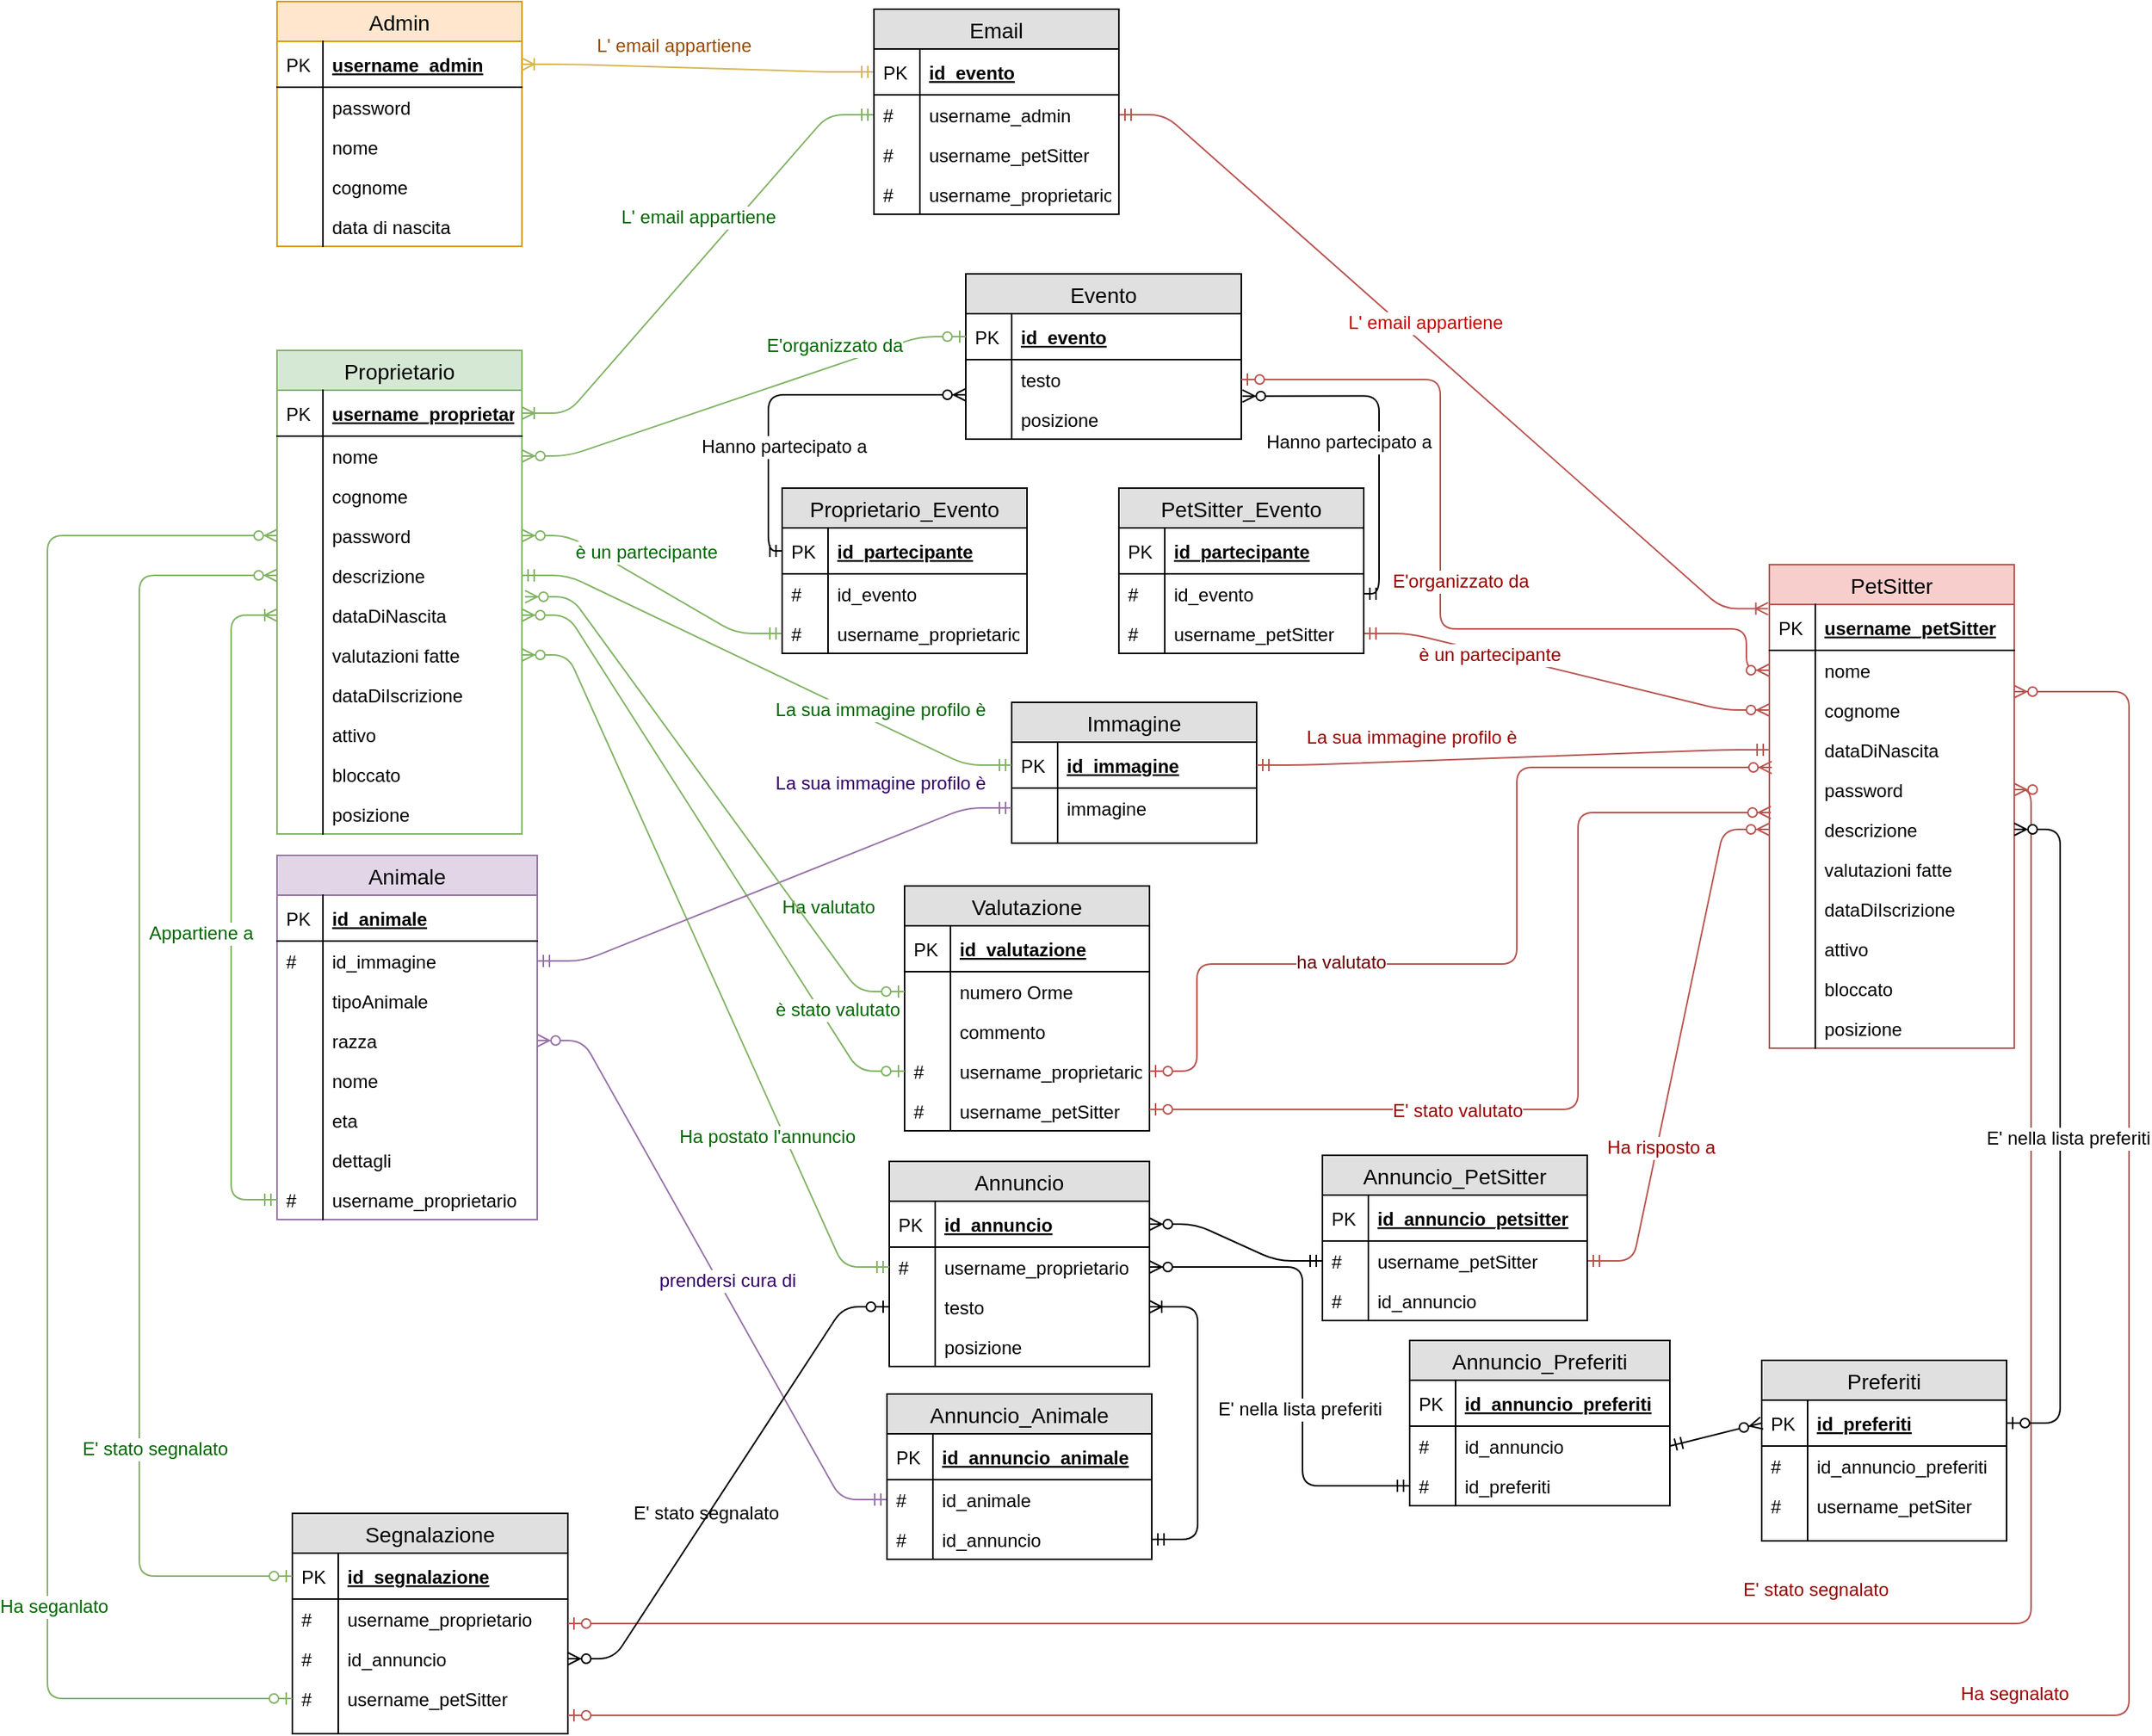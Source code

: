 <mxfile version="12.5.1" type="google"><diagram id="4fzLPyLi_7eUi-PRYfyA" name="Page-1"><mxGraphModel dx="1422" dy="1963" grid="1" gridSize="10" guides="1" tooltips="1" connect="1" arrows="1" fold="1" page="1" pageScale="1" pageWidth="827" pageHeight="1169" math="0" shadow="0"><root><mxCell id="0"/><mxCell id="1" parent="0"/><mxCell id="KBScijFPWONjTf3j_bz4-1" value="Proprietario" style="swimlane;fontStyle=0;childLayout=stackLayout;horizontal=1;startSize=26;fillColor=#d5e8d4;horizontalStack=0;resizeParent=1;resizeParentMax=0;resizeLast=0;collapsible=1;marginBottom=0;swimlaneFillColor=#ffffff;align=center;fontSize=14;strokeColor=#82b366;" parent="1" vertex="1"><mxGeometry x="390" y="-612" width="160" height="316" as="geometry"/></mxCell><mxCell id="KBScijFPWONjTf3j_bz4-2" value="username_proprietario" style="shape=partialRectangle;top=0;left=0;right=0;bottom=1;align=left;verticalAlign=middle;fillColor=none;spacingLeft=34;spacingRight=4;overflow=hidden;rotatable=0;points=[[0,0.5],[1,0.5]];portConstraint=eastwest;dropTarget=0;fontStyle=5;fontSize=12;" parent="KBScijFPWONjTf3j_bz4-1" vertex="1"><mxGeometry y="26" width="160" height="30" as="geometry"/></mxCell><mxCell id="KBScijFPWONjTf3j_bz4-3" value="PK" style="shape=partialRectangle;top=0;left=0;bottom=0;fillColor=none;align=left;verticalAlign=middle;spacingLeft=4;spacingRight=4;overflow=hidden;rotatable=0;points=[];portConstraint=eastwest;part=1;fontSize=12;" parent="KBScijFPWONjTf3j_bz4-2" vertex="1" connectable="0"><mxGeometry width="30" height="30" as="geometry"/></mxCell><mxCell id="KBScijFPWONjTf3j_bz4-4" value="nome" style="shape=partialRectangle;top=0;left=0;right=0;bottom=0;align=left;verticalAlign=top;fillColor=none;spacingLeft=34;spacingRight=4;overflow=hidden;rotatable=0;points=[[0,0.5],[1,0.5]];portConstraint=eastwest;dropTarget=0;fontSize=12;" parent="KBScijFPWONjTf3j_bz4-1" vertex="1"><mxGeometry y="56" width="160" height="26" as="geometry"/></mxCell><mxCell id="KBScijFPWONjTf3j_bz4-5" value="" style="shape=partialRectangle;top=0;left=0;bottom=0;fillColor=none;align=left;verticalAlign=top;spacingLeft=4;spacingRight=4;overflow=hidden;rotatable=0;points=[];portConstraint=eastwest;part=1;fontSize=12;" parent="KBScijFPWONjTf3j_bz4-4" vertex="1" connectable="0"><mxGeometry width="30" height="26" as="geometry"/></mxCell><mxCell id="KBScijFPWONjTf3j_bz4-6" value="cognome" style="shape=partialRectangle;top=0;left=0;right=0;bottom=0;align=left;verticalAlign=top;fillColor=none;spacingLeft=34;spacingRight=4;overflow=hidden;rotatable=0;points=[[0,0.5],[1,0.5]];portConstraint=eastwest;dropTarget=0;fontSize=12;" parent="KBScijFPWONjTf3j_bz4-1" vertex="1"><mxGeometry y="82" width="160" height="26" as="geometry"/></mxCell><mxCell id="KBScijFPWONjTf3j_bz4-7" value="" style="shape=partialRectangle;top=0;left=0;bottom=0;fillColor=none;align=left;verticalAlign=top;spacingLeft=4;spacingRight=4;overflow=hidden;rotatable=0;points=[];portConstraint=eastwest;part=1;fontSize=12;" parent="KBScijFPWONjTf3j_bz4-6" vertex="1" connectable="0"><mxGeometry width="30" height="26" as="geometry"/></mxCell><mxCell id="KBScijFPWONjTf3j_bz4-8" value="password" style="shape=partialRectangle;top=0;left=0;right=0;bottom=0;align=left;verticalAlign=top;fillColor=none;spacingLeft=34;spacingRight=4;overflow=hidden;rotatable=0;points=[[0,0.5],[1,0.5]];portConstraint=eastwest;dropTarget=0;fontSize=12;" parent="KBScijFPWONjTf3j_bz4-1" vertex="1"><mxGeometry y="108" width="160" height="26" as="geometry"/></mxCell><mxCell id="KBScijFPWONjTf3j_bz4-9" value="" style="shape=partialRectangle;top=0;left=0;bottom=0;fillColor=none;align=left;verticalAlign=top;spacingLeft=4;spacingRight=4;overflow=hidden;rotatable=0;points=[];portConstraint=eastwest;part=1;fontSize=12;" parent="KBScijFPWONjTf3j_bz4-8" vertex="1" connectable="0"><mxGeometry width="30" height="26" as="geometry"/></mxCell><mxCell id="ELdtn4r_HH_K2nnIkGuu-106" value="descrizione" style="shape=partialRectangle;top=0;left=0;right=0;bottom=0;align=left;verticalAlign=top;fillColor=none;spacingLeft=34;spacingRight=4;overflow=hidden;rotatable=0;points=[[0,0.5],[1,0.5]];portConstraint=eastwest;dropTarget=0;fontSize=12;" parent="KBScijFPWONjTf3j_bz4-1" vertex="1"><mxGeometry y="134" width="160" height="26" as="geometry"/></mxCell><mxCell id="ELdtn4r_HH_K2nnIkGuu-107" value="" style="shape=partialRectangle;top=0;left=0;bottom=0;fillColor=none;align=left;verticalAlign=top;spacingLeft=4;spacingRight=4;overflow=hidden;rotatable=0;points=[];portConstraint=eastwest;part=1;fontSize=12;" parent="ELdtn4r_HH_K2nnIkGuu-106" connectable="0" vertex="1"><mxGeometry width="30" height="26.0" as="geometry"/></mxCell><mxCell id="ELdtn4r_HH_K2nnIkGuu-116" value="dataDiNascita" style="shape=partialRectangle;top=0;left=0;right=0;bottom=0;align=left;verticalAlign=top;fillColor=none;spacingLeft=34;spacingRight=4;overflow=hidden;rotatable=0;points=[[0,0.5],[1,0.5]];portConstraint=eastwest;dropTarget=0;fontSize=12;" parent="KBScijFPWONjTf3j_bz4-1" vertex="1"><mxGeometry y="160" width="160" height="26" as="geometry"/></mxCell><mxCell id="ELdtn4r_HH_K2nnIkGuu-117" value="" style="shape=partialRectangle;top=0;left=0;bottom=0;fillColor=none;align=left;verticalAlign=top;spacingLeft=4;spacingRight=4;overflow=hidden;rotatable=0;points=[];portConstraint=eastwest;part=1;fontSize=12;" parent="ELdtn4r_HH_K2nnIkGuu-116" connectable="0" vertex="1"><mxGeometry width="30" height="26" as="geometry"/></mxCell><mxCell id="ELdtn4r_HH_K2nnIkGuu-124" value="valutazioni fatte" style="shape=partialRectangle;top=0;left=0;right=0;bottom=0;align=left;verticalAlign=top;fillColor=none;spacingLeft=34;spacingRight=4;overflow=hidden;rotatable=0;points=[[0,0.5],[1,0.5]];portConstraint=eastwest;dropTarget=0;fontSize=12;" parent="KBScijFPWONjTf3j_bz4-1" vertex="1"><mxGeometry y="186" width="160" height="26" as="geometry"/></mxCell><mxCell id="ELdtn4r_HH_K2nnIkGuu-125" value="" style="shape=partialRectangle;top=0;left=0;bottom=0;fillColor=none;align=left;verticalAlign=top;spacingLeft=4;spacingRight=4;overflow=hidden;rotatable=0;points=[];portConstraint=eastwest;part=1;fontSize=12;" parent="ELdtn4r_HH_K2nnIkGuu-124" connectable="0" vertex="1"><mxGeometry width="30" height="26" as="geometry"/></mxCell><mxCell id="58dSfyuY6NhDNOSnUWZU-1" value="dataDiIscrizione" style="shape=partialRectangle;top=0;left=0;right=0;bottom=0;align=left;verticalAlign=top;fillColor=none;spacingLeft=34;spacingRight=4;overflow=hidden;rotatable=0;points=[[0,0.5],[1,0.5]];portConstraint=eastwest;dropTarget=0;fontSize=12;" parent="KBScijFPWONjTf3j_bz4-1" vertex="1"><mxGeometry y="212" width="160" height="26" as="geometry"/></mxCell><mxCell id="58dSfyuY6NhDNOSnUWZU-2" value="" style="shape=partialRectangle;top=0;left=0;bottom=0;fillColor=none;align=left;verticalAlign=top;spacingLeft=4;spacingRight=4;overflow=hidden;rotatable=0;points=[];portConstraint=eastwest;part=1;fontSize=12;" parent="58dSfyuY6NhDNOSnUWZU-1" connectable="0" vertex="1"><mxGeometry width="30" height="26" as="geometry"/></mxCell><mxCell id="58dSfyuY6NhDNOSnUWZU-3" value="attivo" style="shape=partialRectangle;top=0;left=0;right=0;bottom=0;align=left;verticalAlign=top;fillColor=none;spacingLeft=34;spacingRight=4;overflow=hidden;rotatable=0;points=[[0,0.5],[1,0.5]];portConstraint=eastwest;dropTarget=0;fontSize=12;" parent="KBScijFPWONjTf3j_bz4-1" vertex="1"><mxGeometry y="238" width="160" height="26" as="geometry"/></mxCell><mxCell id="58dSfyuY6NhDNOSnUWZU-4" value="" style="shape=partialRectangle;top=0;left=0;bottom=0;fillColor=none;align=left;verticalAlign=top;spacingLeft=4;spacingRight=4;overflow=hidden;rotatable=0;points=[];portConstraint=eastwest;part=1;fontSize=12;" parent="58dSfyuY6NhDNOSnUWZU-3" connectable="0" vertex="1"><mxGeometry width="30" height="26" as="geometry"/></mxCell><mxCell id="58dSfyuY6NhDNOSnUWZU-5" value="bloccato" style="shape=partialRectangle;top=0;left=0;right=0;bottom=0;align=left;verticalAlign=top;fillColor=none;spacingLeft=34;spacingRight=4;overflow=hidden;rotatable=0;points=[[0,0.5],[1,0.5]];portConstraint=eastwest;dropTarget=0;fontSize=12;" parent="KBScijFPWONjTf3j_bz4-1" vertex="1"><mxGeometry y="264" width="160" height="26" as="geometry"/></mxCell><mxCell id="58dSfyuY6NhDNOSnUWZU-6" value="" style="shape=partialRectangle;top=0;left=0;bottom=0;fillColor=none;align=left;verticalAlign=top;spacingLeft=4;spacingRight=4;overflow=hidden;rotatable=0;points=[];portConstraint=eastwest;part=1;fontSize=12;" parent="58dSfyuY6NhDNOSnUWZU-5" connectable="0" vertex="1"><mxGeometry width="30" height="26" as="geometry"/></mxCell><mxCell id="Dy3HFI0XOgIFPVJxvH93-1" value="posizione" style="shape=partialRectangle;top=0;left=0;right=0;bottom=0;align=left;verticalAlign=top;fillColor=none;spacingLeft=34;spacingRight=4;overflow=hidden;rotatable=0;points=[[0,0.5],[1,0.5]];portConstraint=eastwest;dropTarget=0;fontSize=12;" vertex="1" parent="KBScijFPWONjTf3j_bz4-1"><mxGeometry y="290" width="160" height="26" as="geometry"/></mxCell><mxCell id="Dy3HFI0XOgIFPVJxvH93-2" value="" style="shape=partialRectangle;top=0;left=0;bottom=0;fillColor=none;align=left;verticalAlign=top;spacingLeft=4;spacingRight=4;overflow=hidden;rotatable=0;points=[];portConstraint=eastwest;part=1;fontSize=12;" connectable="0" vertex="1" parent="Dy3HFI0XOgIFPVJxvH93-1"><mxGeometry width="30" height="26" as="geometry"/></mxCell><mxCell id="ELdtn4r_HH_K2nnIkGuu-12" value="Annuncio" style="swimlane;fontStyle=0;childLayout=stackLayout;horizontal=1;startSize=26;fillColor=#e0e0e0;horizontalStack=0;resizeParent=1;resizeParentMax=0;resizeLast=0;collapsible=1;marginBottom=0;swimlaneFillColor=#ffffff;align=center;fontSize=14;" parent="1" vertex="1"><mxGeometry x="790" y="-82" width="170" height="134" as="geometry"/></mxCell><mxCell id="ELdtn4r_HH_K2nnIkGuu-13" value="id_annuncio" style="shape=partialRectangle;top=0;left=0;right=0;bottom=1;align=left;verticalAlign=middle;fillColor=none;spacingLeft=34;spacingRight=4;overflow=hidden;rotatable=0;points=[[0,0.5],[1,0.5]];portConstraint=eastwest;dropTarget=0;fontStyle=5;fontSize=12;" parent="ELdtn4r_HH_K2nnIkGuu-12" vertex="1"><mxGeometry y="26" width="170" height="30" as="geometry"/></mxCell><mxCell id="ELdtn4r_HH_K2nnIkGuu-14" value="PK" style="shape=partialRectangle;top=0;left=0;bottom=0;fillColor=none;align=left;verticalAlign=middle;spacingLeft=4;spacingRight=4;overflow=hidden;rotatable=0;points=[];portConstraint=eastwest;part=1;fontSize=12;" parent="ELdtn4r_HH_K2nnIkGuu-13" connectable="0" vertex="1"><mxGeometry width="30" height="30" as="geometry"/></mxCell><mxCell id="ELdtn4r_HH_K2nnIkGuu-19" value="username_proprietario" style="shape=partialRectangle;top=0;left=0;right=0;bottom=0;align=left;verticalAlign=top;fillColor=none;spacingLeft=34;spacingRight=4;overflow=hidden;rotatable=0;points=[[0,0.5],[1,0.5]];portConstraint=eastwest;dropTarget=0;fontSize=12;" parent="ELdtn4r_HH_K2nnIkGuu-12" vertex="1"><mxGeometry y="56" width="170" height="26" as="geometry"/></mxCell><mxCell id="ELdtn4r_HH_K2nnIkGuu-20" value="#" style="shape=partialRectangle;top=0;left=0;bottom=0;fillColor=none;align=left;verticalAlign=top;spacingLeft=4;spacingRight=4;overflow=hidden;rotatable=0;points=[];portConstraint=eastwest;part=1;fontSize=12;" parent="ELdtn4r_HH_K2nnIkGuu-19" connectable="0" vertex="1"><mxGeometry width="30" height="26" as="geometry"/></mxCell><mxCell id="PgbSUpHixHUNlAYAoyJ4-32" value="testo" style="shape=partialRectangle;top=0;left=0;right=0;bottom=0;align=left;verticalAlign=top;fillColor=none;spacingLeft=34;spacingRight=4;overflow=hidden;rotatable=0;points=[[0,0.5],[1,0.5]];portConstraint=eastwest;dropTarget=0;fontSize=12;" parent="ELdtn4r_HH_K2nnIkGuu-12" vertex="1"><mxGeometry y="82" width="170" height="26" as="geometry"/></mxCell><mxCell id="PgbSUpHixHUNlAYAoyJ4-33" value="" style="shape=partialRectangle;top=0;left=0;bottom=0;fillColor=none;align=left;verticalAlign=top;spacingLeft=4;spacingRight=4;overflow=hidden;rotatable=0;points=[];portConstraint=eastwest;part=1;fontSize=12;" parent="PgbSUpHixHUNlAYAoyJ4-32" connectable="0" vertex="1"><mxGeometry width="30" height="26" as="geometry"/></mxCell><mxCell id="Dy3HFI0XOgIFPVJxvH93-11" value="posizione" style="shape=partialRectangle;top=0;left=0;right=0;bottom=0;align=left;verticalAlign=top;fillColor=none;spacingLeft=34;spacingRight=4;overflow=hidden;rotatable=0;points=[[0,0.5],[1,0.5]];portConstraint=eastwest;dropTarget=0;fontSize=12;" vertex="1" parent="ELdtn4r_HH_K2nnIkGuu-12"><mxGeometry y="108" width="170" height="26" as="geometry"/></mxCell><mxCell id="Dy3HFI0XOgIFPVJxvH93-12" value="" style="shape=partialRectangle;top=0;left=0;bottom=0;fillColor=none;align=left;verticalAlign=top;spacingLeft=4;spacingRight=4;overflow=hidden;rotatable=0;points=[];portConstraint=eastwest;part=1;fontSize=12;" connectable="0" vertex="1" parent="Dy3HFI0XOgIFPVJxvH93-11"><mxGeometry width="30" height="26" as="geometry"/></mxCell><mxCell id="ELdtn4r_HH_K2nnIkGuu-23" value="Animale" style="swimlane;fontStyle=0;childLayout=stackLayout;horizontal=1;startSize=26;fillColor=#e1d5e7;horizontalStack=0;resizeParent=1;resizeParentMax=0;resizeLast=0;collapsible=1;marginBottom=0;swimlaneFillColor=#ffffff;align=center;fontSize=14;strokeColor=#9673a6;" parent="1" vertex="1"><mxGeometry x="390" y="-282" width="170" height="238" as="geometry"/></mxCell><mxCell id="ELdtn4r_HH_K2nnIkGuu-24" value="id_animale" style="shape=partialRectangle;top=0;left=0;right=0;bottom=1;align=left;verticalAlign=middle;fillColor=none;spacingLeft=34;spacingRight=4;overflow=hidden;rotatable=0;points=[[0,0.5],[1,0.5]];portConstraint=eastwest;dropTarget=0;fontStyle=5;fontSize=12;" parent="ELdtn4r_HH_K2nnIkGuu-23" vertex="1"><mxGeometry y="26" width="170" height="30" as="geometry"/></mxCell><mxCell id="ELdtn4r_HH_K2nnIkGuu-25" value="PK" style="shape=partialRectangle;top=0;left=0;bottom=0;fillColor=none;align=left;verticalAlign=middle;spacingLeft=4;spacingRight=4;overflow=hidden;rotatable=0;points=[];portConstraint=eastwest;part=1;fontSize=12;" parent="ELdtn4r_HH_K2nnIkGuu-24" connectable="0" vertex="1"><mxGeometry width="30" height="30" as="geometry"/></mxCell><mxCell id="ELdtn4r_HH_K2nnIkGuu-26" value="id_immagine" style="shape=partialRectangle;top=0;left=0;right=0;bottom=0;align=left;verticalAlign=top;fillColor=none;spacingLeft=34;spacingRight=4;overflow=hidden;rotatable=0;points=[[0,0.5],[1,0.5]];portConstraint=eastwest;dropTarget=0;fontSize=12;" parent="ELdtn4r_HH_K2nnIkGuu-23" vertex="1"><mxGeometry y="56" width="170" height="26" as="geometry"/></mxCell><mxCell id="ELdtn4r_HH_K2nnIkGuu-27" value="#" style="shape=partialRectangle;top=0;left=0;bottom=0;fillColor=none;align=left;verticalAlign=top;spacingLeft=4;spacingRight=4;overflow=hidden;rotatable=0;points=[];portConstraint=eastwest;part=1;fontSize=12;" parent="ELdtn4r_HH_K2nnIkGuu-26" connectable="0" vertex="1"><mxGeometry width="30" height="26" as="geometry"/></mxCell><mxCell id="ELdtn4r_HH_K2nnIkGuu-28" value="tipoAnimale" style="shape=partialRectangle;top=0;left=0;right=0;bottom=0;align=left;verticalAlign=top;fillColor=none;spacingLeft=34;spacingRight=4;overflow=hidden;rotatable=0;points=[[0,0.5],[1,0.5]];portConstraint=eastwest;dropTarget=0;fontSize=12;" parent="ELdtn4r_HH_K2nnIkGuu-23" vertex="1"><mxGeometry y="82" width="170" height="26" as="geometry"/></mxCell><mxCell id="ELdtn4r_HH_K2nnIkGuu-29" value="" style="shape=partialRectangle;top=0;left=0;bottom=0;fillColor=none;align=left;verticalAlign=top;spacingLeft=4;spacingRight=4;overflow=hidden;rotatable=0;points=[];portConstraint=eastwest;part=1;fontSize=12;" parent="ELdtn4r_HH_K2nnIkGuu-28" connectable="0" vertex="1"><mxGeometry width="30" height="26" as="geometry"/></mxCell><mxCell id="ELdtn4r_HH_K2nnIkGuu-30" value="razza" style="shape=partialRectangle;top=0;left=0;right=0;bottom=0;align=left;verticalAlign=top;fillColor=none;spacingLeft=34;spacingRight=4;overflow=hidden;rotatable=0;points=[[0,0.5],[1,0.5]];portConstraint=eastwest;dropTarget=0;fontSize=12;" parent="ELdtn4r_HH_K2nnIkGuu-23" vertex="1"><mxGeometry y="108" width="170" height="26" as="geometry"/></mxCell><mxCell id="ELdtn4r_HH_K2nnIkGuu-31" value="" style="shape=partialRectangle;top=0;left=0;bottom=0;fillColor=none;align=left;verticalAlign=top;spacingLeft=4;spacingRight=4;overflow=hidden;rotatable=0;points=[];portConstraint=eastwest;part=1;fontSize=12;" parent="ELdtn4r_HH_K2nnIkGuu-30" connectable="0" vertex="1"><mxGeometry width="30" height="26" as="geometry"/></mxCell><mxCell id="ELdtn4r_HH_K2nnIkGuu-110" value="nome" style="shape=partialRectangle;top=0;left=0;right=0;bottom=0;align=left;verticalAlign=top;fillColor=none;spacingLeft=34;spacingRight=4;overflow=hidden;rotatable=0;points=[[0,0.5],[1,0.5]];portConstraint=eastwest;dropTarget=0;fontSize=12;" parent="ELdtn4r_HH_K2nnIkGuu-23" vertex="1"><mxGeometry y="134" width="170" height="26" as="geometry"/></mxCell><mxCell id="ELdtn4r_HH_K2nnIkGuu-111" value="" style="shape=partialRectangle;top=0;left=0;bottom=0;fillColor=none;align=left;verticalAlign=top;spacingLeft=4;spacingRight=4;overflow=hidden;rotatable=0;points=[];portConstraint=eastwest;part=1;fontSize=12;" parent="ELdtn4r_HH_K2nnIkGuu-110" connectable="0" vertex="1"><mxGeometry width="30" height="26" as="geometry"/></mxCell><mxCell id="ELdtn4r_HH_K2nnIkGuu-114" value="eta" style="shape=partialRectangle;top=0;left=0;right=0;bottom=0;align=left;verticalAlign=top;fillColor=none;spacingLeft=34;spacingRight=4;overflow=hidden;rotatable=0;points=[[0,0.5],[1,0.5]];portConstraint=eastwest;dropTarget=0;fontSize=12;" parent="ELdtn4r_HH_K2nnIkGuu-23" vertex="1"><mxGeometry y="160" width="170" height="26" as="geometry"/></mxCell><mxCell id="ELdtn4r_HH_K2nnIkGuu-115" value="" style="shape=partialRectangle;top=0;left=0;bottom=0;fillColor=none;align=left;verticalAlign=top;spacingLeft=4;spacingRight=4;overflow=hidden;rotatable=0;points=[];portConstraint=eastwest;part=1;fontSize=12;" parent="ELdtn4r_HH_K2nnIkGuu-114" connectable="0" vertex="1"><mxGeometry width="30" height="26" as="geometry"/></mxCell><mxCell id="ELdtn4r_HH_K2nnIkGuu-118" value="dettagli" style="shape=partialRectangle;top=0;left=0;right=0;bottom=0;align=left;verticalAlign=top;fillColor=none;spacingLeft=34;spacingRight=4;overflow=hidden;rotatable=0;points=[[0,0.5],[1,0.5]];portConstraint=eastwest;dropTarget=0;fontSize=12;" parent="ELdtn4r_HH_K2nnIkGuu-23" vertex="1"><mxGeometry y="186" width="170" height="26" as="geometry"/></mxCell><mxCell id="ELdtn4r_HH_K2nnIkGuu-119" value="" style="shape=partialRectangle;top=0;left=0;bottom=0;fillColor=none;align=left;verticalAlign=top;spacingLeft=4;spacingRight=4;overflow=hidden;rotatable=0;points=[];portConstraint=eastwest;part=1;fontSize=12;" parent="ELdtn4r_HH_K2nnIkGuu-118" connectable="0" vertex="1"><mxGeometry width="30" height="26" as="geometry"/></mxCell><mxCell id="PgbSUpHixHUNlAYAoyJ4-8" value="username_proprietario" style="shape=partialRectangle;top=0;left=0;right=0;bottom=0;align=left;verticalAlign=top;fillColor=none;spacingLeft=34;spacingRight=4;overflow=hidden;rotatable=0;points=[[0,0.5],[1,0.5]];portConstraint=eastwest;dropTarget=0;fontSize=12;" parent="ELdtn4r_HH_K2nnIkGuu-23" vertex="1"><mxGeometry y="212" width="170" height="26" as="geometry"/></mxCell><mxCell id="PgbSUpHixHUNlAYAoyJ4-9" value="#" style="shape=partialRectangle;top=0;left=0;bottom=0;fillColor=none;align=left;verticalAlign=top;spacingLeft=4;spacingRight=4;overflow=hidden;rotatable=0;points=[];portConstraint=eastwest;part=1;fontSize=12;" parent="PgbSUpHixHUNlAYAoyJ4-8" connectable="0" vertex="1"><mxGeometry width="30" height="26" as="geometry"/></mxCell><mxCell id="ELdtn4r_HH_K2nnIkGuu-45" value="Segnalazione" style="swimlane;fontStyle=0;childLayout=stackLayout;horizontal=1;startSize=26;fillColor=#e0e0e0;horizontalStack=0;resizeParent=1;resizeParentMax=0;resizeLast=0;collapsible=1;marginBottom=0;swimlaneFillColor=#ffffff;align=center;fontSize=14;" parent="1" vertex="1"><mxGeometry x="400" y="148" width="180" height="144" as="geometry"/></mxCell><mxCell id="ELdtn4r_HH_K2nnIkGuu-46" value="id_segnalazione" style="shape=partialRectangle;top=0;left=0;right=0;bottom=1;align=left;verticalAlign=middle;fillColor=none;spacingLeft=34;spacingRight=4;overflow=hidden;rotatable=0;points=[[0,0.5],[1,0.5]];portConstraint=eastwest;dropTarget=0;fontStyle=5;fontSize=12;" parent="ELdtn4r_HH_K2nnIkGuu-45" vertex="1"><mxGeometry y="26" width="180" height="30" as="geometry"/></mxCell><mxCell id="ELdtn4r_HH_K2nnIkGuu-47" value="PK" style="shape=partialRectangle;top=0;left=0;bottom=0;fillColor=none;align=left;verticalAlign=middle;spacingLeft=4;spacingRight=4;overflow=hidden;rotatable=0;points=[];portConstraint=eastwest;part=1;fontSize=12;" parent="ELdtn4r_HH_K2nnIkGuu-46" connectable="0" vertex="1"><mxGeometry width="30" height="30" as="geometry"/></mxCell><mxCell id="ELdtn4r_HH_K2nnIkGuu-48" value="username_proprietario" style="shape=partialRectangle;top=0;left=0;right=0;bottom=0;align=left;verticalAlign=top;fillColor=none;spacingLeft=34;spacingRight=4;overflow=hidden;rotatable=0;points=[[0,0.5],[1,0.5]];portConstraint=eastwest;dropTarget=0;fontSize=12;" parent="ELdtn4r_HH_K2nnIkGuu-45" vertex="1"><mxGeometry y="56" width="180" height="26" as="geometry"/></mxCell><mxCell id="ELdtn4r_HH_K2nnIkGuu-49" value="#" style="shape=partialRectangle;top=0;left=0;bottom=0;fillColor=none;align=left;verticalAlign=top;spacingLeft=4;spacingRight=4;overflow=hidden;rotatable=0;points=[];portConstraint=eastwest;part=1;fontSize=12;" parent="ELdtn4r_HH_K2nnIkGuu-48" connectable="0" vertex="1"><mxGeometry width="30" height="26" as="geometry"/></mxCell><mxCell id="ELdtn4r_HH_K2nnIkGuu-50" value="id_annuncio" style="shape=partialRectangle;top=0;left=0;right=0;bottom=0;align=left;verticalAlign=top;fillColor=none;spacingLeft=34;spacingRight=4;overflow=hidden;rotatable=0;points=[[0,0.5],[1,0.5]];portConstraint=eastwest;dropTarget=0;fontSize=12;" parent="ELdtn4r_HH_K2nnIkGuu-45" vertex="1"><mxGeometry y="82" width="180" height="26" as="geometry"/></mxCell><mxCell id="ELdtn4r_HH_K2nnIkGuu-51" value="#" style="shape=partialRectangle;top=0;left=0;bottom=0;fillColor=none;align=left;verticalAlign=top;spacingLeft=4;spacingRight=4;overflow=hidden;rotatable=0;points=[];portConstraint=eastwest;part=1;fontSize=12;" parent="ELdtn4r_HH_K2nnIkGuu-50" connectable="0" vertex="1"><mxGeometry width="30" height="26" as="geometry"/></mxCell><mxCell id="ELdtn4r_HH_K2nnIkGuu-52" value="username_petSitter" style="shape=partialRectangle;top=0;left=0;right=0;bottom=0;align=left;verticalAlign=top;fillColor=none;spacingLeft=34;spacingRight=4;overflow=hidden;rotatable=0;points=[[0,0.5],[1,0.5]];portConstraint=eastwest;dropTarget=0;fontSize=12;" parent="ELdtn4r_HH_K2nnIkGuu-45" vertex="1"><mxGeometry y="108" width="180" height="26" as="geometry"/></mxCell><mxCell id="ELdtn4r_HH_K2nnIkGuu-53" value="#" style="shape=partialRectangle;top=0;left=0;bottom=0;fillColor=none;align=left;verticalAlign=top;spacingLeft=4;spacingRight=4;overflow=hidden;rotatable=0;points=[];portConstraint=eastwest;part=1;fontSize=12;" parent="ELdtn4r_HH_K2nnIkGuu-52" connectable="0" vertex="1"><mxGeometry width="30" height="26" as="geometry"/></mxCell><mxCell id="ELdtn4r_HH_K2nnIkGuu-54" value="" style="shape=partialRectangle;top=0;left=0;right=0;bottom=0;align=left;verticalAlign=top;fillColor=none;spacingLeft=34;spacingRight=4;overflow=hidden;rotatable=0;points=[[0,0.5],[1,0.5]];portConstraint=eastwest;dropTarget=0;fontSize=12;" parent="ELdtn4r_HH_K2nnIkGuu-45" vertex="1"><mxGeometry y="134" width="180" height="10" as="geometry"/></mxCell><mxCell id="ELdtn4r_HH_K2nnIkGuu-55" value="" style="shape=partialRectangle;top=0;left=0;bottom=0;fillColor=none;align=left;verticalAlign=top;spacingLeft=4;spacingRight=4;overflow=hidden;rotatable=0;points=[];portConstraint=eastwest;part=1;fontSize=12;" parent="ELdtn4r_HH_K2nnIkGuu-54" connectable="0" vertex="1"><mxGeometry width="30" height="10" as="geometry"/></mxCell><mxCell id="ELdtn4r_HH_K2nnIkGuu-56" value="Evento" style="swimlane;fontStyle=0;childLayout=stackLayout;horizontal=1;startSize=26;fillColor=#e0e0e0;horizontalStack=0;resizeParent=1;resizeParentMax=0;resizeLast=0;collapsible=1;marginBottom=0;swimlaneFillColor=#ffffff;align=center;fontSize=14;" parent="1" vertex="1"><mxGeometry x="840" y="-662" width="180" height="108" as="geometry"/></mxCell><mxCell id="ELdtn4r_HH_K2nnIkGuu-57" value="id_evento" style="shape=partialRectangle;top=0;left=0;right=0;bottom=1;align=left;verticalAlign=middle;fillColor=none;spacingLeft=34;spacingRight=4;overflow=hidden;rotatable=0;points=[[0,0.5],[1,0.5]];portConstraint=eastwest;dropTarget=0;fontStyle=5;fontSize=12;" parent="ELdtn4r_HH_K2nnIkGuu-56" vertex="1"><mxGeometry y="26" width="180" height="30" as="geometry"/></mxCell><mxCell id="ELdtn4r_HH_K2nnIkGuu-58" value="PK" style="shape=partialRectangle;top=0;left=0;bottom=0;fillColor=none;align=left;verticalAlign=middle;spacingLeft=4;spacingRight=4;overflow=hidden;rotatable=0;points=[];portConstraint=eastwest;part=1;fontSize=12;" parent="ELdtn4r_HH_K2nnIkGuu-57" connectable="0" vertex="1"><mxGeometry width="30" height="30" as="geometry"/></mxCell><mxCell id="ELdtn4r_HH_K2nnIkGuu-63" value="testo" style="shape=partialRectangle;top=0;left=0;right=0;bottom=0;align=left;verticalAlign=top;fillColor=none;spacingLeft=34;spacingRight=4;overflow=hidden;rotatable=0;points=[[0,0.5],[1,0.5]];portConstraint=eastwest;dropTarget=0;fontSize=12;" parent="ELdtn4r_HH_K2nnIkGuu-56" vertex="1"><mxGeometry y="56" width="180" height="26" as="geometry"/></mxCell><mxCell id="ELdtn4r_HH_K2nnIkGuu-64" value="" style="shape=partialRectangle;top=0;left=0;bottom=0;fillColor=none;align=left;verticalAlign=top;spacingLeft=4;spacingRight=4;overflow=hidden;rotatable=0;points=[];portConstraint=eastwest;part=1;fontSize=12;" parent="ELdtn4r_HH_K2nnIkGuu-63" connectable="0" vertex="1"><mxGeometry width="30" height="26" as="geometry"/></mxCell><mxCell id="Dy3HFI0XOgIFPVJxvH93-7" value="posizione" style="shape=partialRectangle;top=0;left=0;right=0;bottom=0;align=left;verticalAlign=top;fillColor=none;spacingLeft=34;spacingRight=4;overflow=hidden;rotatable=0;points=[[0,0.5],[1,0.5]];portConstraint=eastwest;dropTarget=0;fontSize=12;" vertex="1" parent="ELdtn4r_HH_K2nnIkGuu-56"><mxGeometry y="82" width="180" height="26" as="geometry"/></mxCell><mxCell id="Dy3HFI0XOgIFPVJxvH93-8" value="" style="shape=partialRectangle;top=0;left=0;bottom=0;fillColor=none;align=left;verticalAlign=top;spacingLeft=4;spacingRight=4;overflow=hidden;rotatable=0;points=[];portConstraint=eastwest;part=1;fontSize=12;" connectable="0" vertex="1" parent="Dy3HFI0XOgIFPVJxvH93-7"><mxGeometry width="30" height="26" as="geometry"/></mxCell><mxCell id="ELdtn4r_HH_K2nnIkGuu-67" value="Admin" style="swimlane;fontStyle=0;childLayout=stackLayout;horizontal=1;startSize=26;fillColor=#ffe6cc;horizontalStack=0;resizeParent=1;resizeParentMax=0;resizeLast=0;collapsible=1;marginBottom=0;swimlaneFillColor=#ffffff;align=center;fontSize=14;strokeColor=#d79b00;" parent="1" vertex="1"><mxGeometry x="390" y="-840" width="160" height="160" as="geometry"/></mxCell><mxCell id="ELdtn4r_HH_K2nnIkGuu-68" value="username_admin" style="shape=partialRectangle;top=0;left=0;right=0;bottom=1;align=left;verticalAlign=middle;fillColor=none;spacingLeft=34;spacingRight=4;overflow=hidden;rotatable=0;points=[[0,0.5],[1,0.5]];portConstraint=eastwest;dropTarget=0;fontStyle=5;fontSize=12;" parent="ELdtn4r_HH_K2nnIkGuu-67" vertex="1"><mxGeometry y="26" width="160" height="30" as="geometry"/></mxCell><mxCell id="ELdtn4r_HH_K2nnIkGuu-69" value="PK" style="shape=partialRectangle;top=0;left=0;bottom=0;fillColor=none;align=left;verticalAlign=middle;spacingLeft=4;spacingRight=4;overflow=hidden;rotatable=0;points=[];portConstraint=eastwest;part=1;fontSize=12;" parent="ELdtn4r_HH_K2nnIkGuu-68" connectable="0" vertex="1"><mxGeometry width="30" height="30" as="geometry"/></mxCell><mxCell id="-4ElVE7SR9bYumVk6DYV-24" value="password&#10;" style="shape=partialRectangle;top=0;left=0;right=0;bottom=0;align=left;verticalAlign=top;fillColor=none;spacingLeft=34;spacingRight=4;overflow=hidden;rotatable=0;points=[[0,0.5],[1,0.5]];portConstraint=eastwest;dropTarget=0;fontSize=12;" parent="ELdtn4r_HH_K2nnIkGuu-67" vertex="1"><mxGeometry y="56" width="160" height="26" as="geometry"/></mxCell><mxCell id="-4ElVE7SR9bYumVk6DYV-25" value="" style="shape=partialRectangle;top=0;left=0;bottom=0;fillColor=none;align=left;verticalAlign=top;spacingLeft=4;spacingRight=4;overflow=hidden;rotatable=0;points=[];portConstraint=eastwest;part=1;fontSize=12;" parent="-4ElVE7SR9bYumVk6DYV-24" connectable="0" vertex="1"><mxGeometry width="30" height="26" as="geometry"/></mxCell><mxCell id="ELdtn4r_HH_K2nnIkGuu-70" value="nome" style="shape=partialRectangle;top=0;left=0;right=0;bottom=0;align=left;verticalAlign=top;fillColor=none;spacingLeft=34;spacingRight=4;overflow=hidden;rotatable=0;points=[[0,0.5],[1,0.5]];portConstraint=eastwest;dropTarget=0;fontSize=12;" parent="ELdtn4r_HH_K2nnIkGuu-67" vertex="1"><mxGeometry y="82" width="160" height="26" as="geometry"/></mxCell><mxCell id="ELdtn4r_HH_K2nnIkGuu-71" value="" style="shape=partialRectangle;top=0;left=0;bottom=0;fillColor=none;align=left;verticalAlign=top;spacingLeft=4;spacingRight=4;overflow=hidden;rotatable=0;points=[];portConstraint=eastwest;part=1;fontSize=12;" parent="ELdtn4r_HH_K2nnIkGuu-70" connectable="0" vertex="1"><mxGeometry width="30" height="26" as="geometry"/></mxCell><mxCell id="ELdtn4r_HH_K2nnIkGuu-72" value="cognome" style="shape=partialRectangle;top=0;left=0;right=0;bottom=0;align=left;verticalAlign=top;fillColor=none;spacingLeft=34;spacingRight=4;overflow=hidden;rotatable=0;points=[[0,0.5],[1,0.5]];portConstraint=eastwest;dropTarget=0;fontSize=12;" parent="ELdtn4r_HH_K2nnIkGuu-67" vertex="1"><mxGeometry y="108" width="160" height="26" as="geometry"/></mxCell><mxCell id="ELdtn4r_HH_K2nnIkGuu-73" value="" style="shape=partialRectangle;top=0;left=0;bottom=0;fillColor=none;align=left;verticalAlign=top;spacingLeft=4;spacingRight=4;overflow=hidden;rotatable=0;points=[];portConstraint=eastwest;part=1;fontSize=12;" parent="ELdtn4r_HH_K2nnIkGuu-72" connectable="0" vertex="1"><mxGeometry width="30" height="26" as="geometry"/></mxCell><mxCell id="ELdtn4r_HH_K2nnIkGuu-74" value="data di nascita" style="shape=partialRectangle;top=0;left=0;right=0;bottom=0;align=left;verticalAlign=top;fillColor=none;spacingLeft=34;spacingRight=4;overflow=hidden;rotatable=0;points=[[0,0.5],[1,0.5]];portConstraint=eastwest;dropTarget=0;fontSize=12;" parent="ELdtn4r_HH_K2nnIkGuu-67" vertex="1"><mxGeometry y="134" width="160" height="26" as="geometry"/></mxCell><mxCell id="ELdtn4r_HH_K2nnIkGuu-75" value="" style="shape=partialRectangle;top=0;left=0;bottom=0;fillColor=none;align=left;verticalAlign=top;spacingLeft=4;spacingRight=4;overflow=hidden;rotatable=0;points=[];portConstraint=eastwest;part=1;fontSize=12;" parent="ELdtn4r_HH_K2nnIkGuu-74" connectable="0" vertex="1"><mxGeometry width="30" height="26" as="geometry"/></mxCell><mxCell id="ELdtn4r_HH_K2nnIkGuu-78" value="Immagine" style="swimlane;fontStyle=0;childLayout=stackLayout;horizontal=1;startSize=26;fillColor=#e0e0e0;horizontalStack=0;resizeParent=1;resizeParentMax=0;resizeLast=0;collapsible=1;marginBottom=0;swimlaneFillColor=#ffffff;align=center;fontSize=14;" parent="1" vertex="1"><mxGeometry x="870" y="-382" width="160" height="92" as="geometry"/></mxCell><mxCell id="ELdtn4r_HH_K2nnIkGuu-79" value="id_immagine" style="shape=partialRectangle;top=0;left=0;right=0;bottom=1;align=left;verticalAlign=middle;fillColor=none;spacingLeft=34;spacingRight=4;overflow=hidden;rotatable=0;points=[[0,0.5],[1,0.5]];portConstraint=eastwest;dropTarget=0;fontStyle=5;fontSize=12;" parent="ELdtn4r_HH_K2nnIkGuu-78" vertex="1"><mxGeometry y="26" width="160" height="30" as="geometry"/></mxCell><mxCell id="ELdtn4r_HH_K2nnIkGuu-80" value="PK" style="shape=partialRectangle;top=0;left=0;bottom=0;fillColor=none;align=left;verticalAlign=middle;spacingLeft=4;spacingRight=4;overflow=hidden;rotatable=0;points=[];portConstraint=eastwest;part=1;fontSize=12;" parent="ELdtn4r_HH_K2nnIkGuu-79" connectable="0" vertex="1"><mxGeometry width="30" height="30" as="geometry"/></mxCell><mxCell id="ELdtn4r_HH_K2nnIkGuu-85" value="immagine" style="shape=partialRectangle;top=0;left=0;right=0;bottom=0;align=left;verticalAlign=top;fillColor=none;spacingLeft=34;spacingRight=4;overflow=hidden;rotatable=0;points=[[0,0.5],[1,0.5]];portConstraint=eastwest;dropTarget=0;fontSize=12;" parent="ELdtn4r_HH_K2nnIkGuu-78" vertex="1"><mxGeometry y="56" width="160" height="26" as="geometry"/></mxCell><mxCell id="ELdtn4r_HH_K2nnIkGuu-86" value="" style="shape=partialRectangle;top=0;left=0;bottom=0;fillColor=none;align=left;verticalAlign=top;spacingLeft=4;spacingRight=4;overflow=hidden;rotatable=0;points=[];portConstraint=eastwest;part=1;fontSize=12;" parent="ELdtn4r_HH_K2nnIkGuu-85" connectable="0" vertex="1"><mxGeometry width="30" height="26" as="geometry"/></mxCell><mxCell id="ELdtn4r_HH_K2nnIkGuu-87" value="" style="shape=partialRectangle;top=0;left=0;right=0;bottom=0;align=left;verticalAlign=top;fillColor=none;spacingLeft=34;spacingRight=4;overflow=hidden;rotatable=0;points=[[0,0.5],[1,0.5]];portConstraint=eastwest;dropTarget=0;fontSize=12;" parent="ELdtn4r_HH_K2nnIkGuu-78" vertex="1"><mxGeometry y="82" width="160" height="10" as="geometry"/></mxCell><mxCell id="ELdtn4r_HH_K2nnIkGuu-88" value="" style="shape=partialRectangle;top=0;left=0;bottom=0;fillColor=none;align=left;verticalAlign=top;spacingLeft=4;spacingRight=4;overflow=hidden;rotatable=0;points=[];portConstraint=eastwest;part=1;fontSize=12;" parent="ELdtn4r_HH_K2nnIkGuu-87" connectable="0" vertex="1"><mxGeometry width="30" height="10" as="geometry"/></mxCell><mxCell id="ELdtn4r_HH_K2nnIkGuu-34" value="Valutazione" style="swimlane;fontStyle=0;childLayout=stackLayout;horizontal=1;startSize=26;fillColor=#e0e0e0;horizontalStack=0;resizeParent=1;resizeParentMax=0;resizeLast=0;collapsible=1;marginBottom=0;swimlaneFillColor=#ffffff;align=center;fontSize=14;" parent="1" vertex="1"><mxGeometry x="800" y="-262" width="160" height="160" as="geometry"/></mxCell><mxCell id="ELdtn4r_HH_K2nnIkGuu-35" value="id_valutazione" style="shape=partialRectangle;top=0;left=0;right=0;bottom=1;align=left;verticalAlign=middle;fillColor=none;spacingLeft=34;spacingRight=4;overflow=hidden;rotatable=0;points=[[0,0.5],[1,0.5]];portConstraint=eastwest;dropTarget=0;fontStyle=5;fontSize=12;" parent="ELdtn4r_HH_K2nnIkGuu-34" vertex="1"><mxGeometry y="26" width="160" height="30" as="geometry"/></mxCell><mxCell id="ELdtn4r_HH_K2nnIkGuu-36" value="PK" style="shape=partialRectangle;top=0;left=0;bottom=0;fillColor=none;align=left;verticalAlign=middle;spacingLeft=4;spacingRight=4;overflow=hidden;rotatable=0;points=[];portConstraint=eastwest;part=1;fontSize=12;" parent="ELdtn4r_HH_K2nnIkGuu-35" connectable="0" vertex="1"><mxGeometry width="30" height="30" as="geometry"/></mxCell><mxCell id="ELdtn4r_HH_K2nnIkGuu-37" value="numero Orme" style="shape=partialRectangle;top=0;left=0;right=0;bottom=0;align=left;verticalAlign=top;fillColor=none;spacingLeft=34;spacingRight=4;overflow=hidden;rotatable=0;points=[[0,0.5],[1,0.5]];portConstraint=eastwest;dropTarget=0;fontSize=12;" parent="ELdtn4r_HH_K2nnIkGuu-34" vertex="1"><mxGeometry y="56" width="160" height="26" as="geometry"/></mxCell><mxCell id="ELdtn4r_HH_K2nnIkGuu-38" value="" style="shape=partialRectangle;top=0;left=0;bottom=0;fillColor=none;align=left;verticalAlign=top;spacingLeft=4;spacingRight=4;overflow=hidden;rotatable=0;points=[];portConstraint=eastwest;part=1;fontSize=12;" parent="ELdtn4r_HH_K2nnIkGuu-37" connectable="0" vertex="1"><mxGeometry width="30" height="26" as="geometry"/></mxCell><mxCell id="ELdtn4r_HH_K2nnIkGuu-39" value="commento" style="shape=partialRectangle;top=0;left=0;right=0;bottom=0;align=left;verticalAlign=top;fillColor=none;spacingLeft=34;spacingRight=4;overflow=hidden;rotatable=0;points=[[0,0.5],[1,0.5]];portConstraint=eastwest;dropTarget=0;fontSize=12;" parent="ELdtn4r_HH_K2nnIkGuu-34" vertex="1"><mxGeometry y="82" width="160" height="26" as="geometry"/></mxCell><mxCell id="ELdtn4r_HH_K2nnIkGuu-40" value="" style="shape=partialRectangle;top=0;left=0;bottom=0;fillColor=none;align=left;verticalAlign=top;spacingLeft=4;spacingRight=4;overflow=hidden;rotatable=0;points=[];portConstraint=eastwest;part=1;fontSize=12;" parent="ELdtn4r_HH_K2nnIkGuu-39" connectable="0" vertex="1"><mxGeometry width="30" height="26" as="geometry"/></mxCell><mxCell id="PgbSUpHixHUNlAYAoyJ4-15" value="username_proprietario" style="shape=partialRectangle;top=0;left=0;right=0;bottom=0;align=left;verticalAlign=top;fillColor=none;spacingLeft=34;spacingRight=4;overflow=hidden;rotatable=0;points=[[0,0.5],[1,0.5]];portConstraint=eastwest;dropTarget=0;fontSize=12;" parent="ELdtn4r_HH_K2nnIkGuu-34" vertex="1"><mxGeometry y="108" width="160" height="26" as="geometry"/></mxCell><mxCell id="PgbSUpHixHUNlAYAoyJ4-16" value="#" style="shape=partialRectangle;top=0;left=0;bottom=0;fillColor=none;align=left;verticalAlign=top;spacingLeft=4;spacingRight=4;overflow=hidden;rotatable=0;points=[];portConstraint=eastwest;part=1;fontSize=12;" parent="PgbSUpHixHUNlAYAoyJ4-15" connectable="0" vertex="1"><mxGeometry width="30" height="26" as="geometry"/></mxCell><mxCell id="PgbSUpHixHUNlAYAoyJ4-17" value="username_petSitter" style="shape=partialRectangle;top=0;left=0;right=0;bottom=0;align=left;verticalAlign=top;fillColor=none;spacingLeft=34;spacingRight=4;overflow=hidden;rotatable=0;points=[[0,0.5],[1,0.5]];portConstraint=eastwest;dropTarget=0;fontSize=12;" parent="ELdtn4r_HH_K2nnIkGuu-34" vertex="1"><mxGeometry y="134" width="160" height="26" as="geometry"/></mxCell><mxCell id="PgbSUpHixHUNlAYAoyJ4-18" value="#" style="shape=partialRectangle;top=0;left=0;bottom=0;fillColor=none;align=left;verticalAlign=top;spacingLeft=4;spacingRight=4;overflow=hidden;rotatable=0;points=[];portConstraint=eastwest;part=1;fontSize=12;" parent="PgbSUpHixHUNlAYAoyJ4-17" connectable="0" vertex="1"><mxGeometry width="30" height="26" as="geometry"/></mxCell><mxCell id="ELdtn4r_HH_K2nnIkGuu-1" value="PetSitter" style="swimlane;fontStyle=0;childLayout=stackLayout;horizontal=1;startSize=26;fillColor=#f8cecc;horizontalStack=0;resizeParent=1;resizeParentMax=0;resizeLast=0;collapsible=1;marginBottom=0;swimlaneFillColor=#ffffff;align=center;fontSize=14;strokeColor=#b85450;" parent="1" vertex="1"><mxGeometry x="1365" y="-472" width="160" height="316" as="geometry"/></mxCell><mxCell id="ELdtn4r_HH_K2nnIkGuu-2" value="username_petSitter" style="shape=partialRectangle;top=0;left=0;right=0;bottom=1;align=left;verticalAlign=middle;fillColor=none;spacingLeft=34;spacingRight=4;overflow=hidden;rotatable=0;points=[[0,0.5],[1,0.5]];portConstraint=eastwest;dropTarget=0;fontStyle=5;fontSize=12;" parent="ELdtn4r_HH_K2nnIkGuu-1" vertex="1"><mxGeometry y="26" width="160" height="30" as="geometry"/></mxCell><mxCell id="ELdtn4r_HH_K2nnIkGuu-3" value="PK" style="shape=partialRectangle;top=0;left=0;bottom=0;fillColor=none;align=left;verticalAlign=middle;spacingLeft=4;spacingRight=4;overflow=hidden;rotatable=0;points=[];portConstraint=eastwest;part=1;fontSize=12;" parent="ELdtn4r_HH_K2nnIkGuu-2" connectable="0" vertex="1"><mxGeometry width="30" height="30" as="geometry"/></mxCell><mxCell id="ELdtn4r_HH_K2nnIkGuu-4" value="nome" style="shape=partialRectangle;top=0;left=0;right=0;bottom=0;align=left;verticalAlign=top;fillColor=none;spacingLeft=34;spacingRight=4;overflow=hidden;rotatable=0;points=[[0,0.5],[1,0.5]];portConstraint=eastwest;dropTarget=0;fontSize=12;" parent="ELdtn4r_HH_K2nnIkGuu-1" vertex="1"><mxGeometry y="56" width="160" height="26" as="geometry"/></mxCell><mxCell id="ELdtn4r_HH_K2nnIkGuu-5" value="" style="shape=partialRectangle;top=0;left=0;bottom=0;fillColor=none;align=left;verticalAlign=top;spacingLeft=4;spacingRight=4;overflow=hidden;rotatable=0;points=[];portConstraint=eastwest;part=1;fontSize=12;" parent="ELdtn4r_HH_K2nnIkGuu-4" connectable="0" vertex="1"><mxGeometry width="30" height="26" as="geometry"/></mxCell><mxCell id="ELdtn4r_HH_K2nnIkGuu-6" value="cognome" style="shape=partialRectangle;top=0;left=0;right=0;bottom=0;align=left;verticalAlign=top;fillColor=none;spacingLeft=34;spacingRight=4;overflow=hidden;rotatable=0;points=[[0,0.5],[1,0.5]];portConstraint=eastwest;dropTarget=0;fontSize=12;" parent="ELdtn4r_HH_K2nnIkGuu-1" vertex="1"><mxGeometry y="82" width="160" height="26" as="geometry"/></mxCell><mxCell id="ELdtn4r_HH_K2nnIkGuu-7" value="" style="shape=partialRectangle;top=0;left=0;bottom=0;fillColor=none;align=left;verticalAlign=top;spacingLeft=4;spacingRight=4;overflow=hidden;rotatable=0;points=[];portConstraint=eastwest;part=1;fontSize=12;" parent="ELdtn4r_HH_K2nnIkGuu-6" connectable="0" vertex="1"><mxGeometry width="30" height="26" as="geometry"/></mxCell><mxCell id="ELdtn4r_HH_K2nnIkGuu-8" value="dataDiNascita" style="shape=partialRectangle;top=0;left=0;right=0;bottom=0;align=left;verticalAlign=top;fillColor=none;spacingLeft=34;spacingRight=4;overflow=hidden;rotatable=0;points=[[0,0.5],[1,0.5]];portConstraint=eastwest;dropTarget=0;fontSize=12;" parent="ELdtn4r_HH_K2nnIkGuu-1" vertex="1"><mxGeometry y="108" width="160" height="26" as="geometry"/></mxCell><mxCell id="ELdtn4r_HH_K2nnIkGuu-9" value="" style="shape=partialRectangle;top=0;left=0;bottom=0;fillColor=none;align=left;verticalAlign=top;spacingLeft=4;spacingRight=4;overflow=hidden;rotatable=0;points=[];portConstraint=eastwest;part=1;fontSize=12;" parent="ELdtn4r_HH_K2nnIkGuu-8" connectable="0" vertex="1"><mxGeometry width="30" height="26" as="geometry"/></mxCell><mxCell id="ELdtn4r_HH_K2nnIkGuu-122" value="password" style="shape=partialRectangle;top=0;left=0;right=0;bottom=0;align=left;verticalAlign=top;fillColor=none;spacingLeft=34;spacingRight=4;overflow=hidden;rotatable=0;points=[[0,0.5],[1,0.5]];portConstraint=eastwest;dropTarget=0;fontSize=12;" parent="ELdtn4r_HH_K2nnIkGuu-1" vertex="1"><mxGeometry y="134" width="160" height="26" as="geometry"/></mxCell><mxCell id="ELdtn4r_HH_K2nnIkGuu-123" value="" style="shape=partialRectangle;top=0;left=0;bottom=0;fillColor=none;align=left;verticalAlign=top;spacingLeft=4;spacingRight=4;overflow=hidden;rotatable=0;points=[];portConstraint=eastwest;part=1;fontSize=12;" parent="ELdtn4r_HH_K2nnIkGuu-122" connectable="0" vertex="1"><mxGeometry width="30" height="26" as="geometry"/></mxCell><mxCell id="46-lyoXaJSc3JrP8ycjH-37" value="descrizione" style="shape=partialRectangle;top=0;left=0;right=0;bottom=0;align=left;verticalAlign=top;fillColor=none;spacingLeft=34;spacingRight=4;overflow=hidden;rotatable=0;points=[[0,0.5],[1,0.5]];portConstraint=eastwest;dropTarget=0;fontSize=12;" parent="ELdtn4r_HH_K2nnIkGuu-1" vertex="1"><mxGeometry y="160" width="160" height="26" as="geometry"/></mxCell><mxCell id="46-lyoXaJSc3JrP8ycjH-38" value="" style="shape=partialRectangle;top=0;left=0;bottom=0;fillColor=none;align=left;verticalAlign=top;spacingLeft=4;spacingRight=4;overflow=hidden;rotatable=0;points=[];portConstraint=eastwest;part=1;fontSize=12;" parent="46-lyoXaJSc3JrP8ycjH-37" connectable="0" vertex="1"><mxGeometry width="30" height="26" as="geometry"/></mxCell><mxCell id="rCkqOgLM7vdBQiy5owVb-1" value="valutazioni fatte" style="shape=partialRectangle;top=0;left=0;right=0;bottom=0;align=left;verticalAlign=top;fillColor=none;spacingLeft=34;spacingRight=4;overflow=hidden;rotatable=0;points=[[0,0.5],[1,0.5]];portConstraint=eastwest;dropTarget=0;fontSize=12;" parent="ELdtn4r_HH_K2nnIkGuu-1" vertex="1"><mxGeometry y="186" width="160" height="26" as="geometry"/></mxCell><mxCell id="rCkqOgLM7vdBQiy5owVb-2" value="" style="shape=partialRectangle;top=0;left=0;bottom=0;fillColor=none;align=left;verticalAlign=top;spacingLeft=4;spacingRight=4;overflow=hidden;rotatable=0;points=[];portConstraint=eastwest;part=1;fontSize=12;" parent="rCkqOgLM7vdBQiy5owVb-1" connectable="0" vertex="1"><mxGeometry width="30" height="26" as="geometry"/></mxCell><mxCell id="58dSfyuY6NhDNOSnUWZU-7" value="dataDiIscrizione" style="shape=partialRectangle;top=0;left=0;right=0;bottom=0;align=left;verticalAlign=top;fillColor=none;spacingLeft=34;spacingRight=4;overflow=hidden;rotatable=0;points=[[0,0.5],[1,0.5]];portConstraint=eastwest;dropTarget=0;fontSize=12;" parent="ELdtn4r_HH_K2nnIkGuu-1" vertex="1"><mxGeometry y="212" width="160" height="26" as="geometry"/></mxCell><mxCell id="58dSfyuY6NhDNOSnUWZU-8" value="" style="shape=partialRectangle;top=0;left=0;bottom=0;fillColor=none;align=left;verticalAlign=top;spacingLeft=4;spacingRight=4;overflow=hidden;rotatable=0;points=[];portConstraint=eastwest;part=1;fontSize=12;" parent="58dSfyuY6NhDNOSnUWZU-7" connectable="0" vertex="1"><mxGeometry width="30" height="26" as="geometry"/></mxCell><mxCell id="58dSfyuY6NhDNOSnUWZU-9" value="attivo" style="shape=partialRectangle;top=0;left=0;right=0;bottom=0;align=left;verticalAlign=top;fillColor=none;spacingLeft=34;spacingRight=4;overflow=hidden;rotatable=0;points=[[0,0.5],[1,0.5]];portConstraint=eastwest;dropTarget=0;fontSize=12;" parent="ELdtn4r_HH_K2nnIkGuu-1" vertex="1"><mxGeometry y="238" width="160" height="26" as="geometry"/></mxCell><mxCell id="58dSfyuY6NhDNOSnUWZU-10" value="" style="shape=partialRectangle;top=0;left=0;bottom=0;fillColor=none;align=left;verticalAlign=top;spacingLeft=4;spacingRight=4;overflow=hidden;rotatable=0;points=[];portConstraint=eastwest;part=1;fontSize=12;" parent="58dSfyuY6NhDNOSnUWZU-9" connectable="0" vertex="1"><mxGeometry width="30" height="26" as="geometry"/></mxCell><mxCell id="58dSfyuY6NhDNOSnUWZU-11" value="bloccato" style="shape=partialRectangle;top=0;left=0;right=0;bottom=0;align=left;verticalAlign=top;fillColor=none;spacingLeft=34;spacingRight=4;overflow=hidden;rotatable=0;points=[[0,0.5],[1,0.5]];portConstraint=eastwest;dropTarget=0;fontSize=12;" parent="ELdtn4r_HH_K2nnIkGuu-1" vertex="1"><mxGeometry y="264" width="160" height="26" as="geometry"/></mxCell><mxCell id="58dSfyuY6NhDNOSnUWZU-12" value="" style="shape=partialRectangle;top=0;left=0;bottom=0;fillColor=none;align=left;verticalAlign=top;spacingLeft=4;spacingRight=4;overflow=hidden;rotatable=0;points=[];portConstraint=eastwest;part=1;fontSize=12;" parent="58dSfyuY6NhDNOSnUWZU-11" connectable="0" vertex="1"><mxGeometry width="30" height="26" as="geometry"/></mxCell><mxCell id="Dy3HFI0XOgIFPVJxvH93-3" value="posizione" style="shape=partialRectangle;top=0;left=0;right=0;bottom=0;align=left;verticalAlign=top;fillColor=none;spacingLeft=34;spacingRight=4;overflow=hidden;rotatable=0;points=[[0,0.5],[1,0.5]];portConstraint=eastwest;dropTarget=0;fontSize=12;" vertex="1" parent="ELdtn4r_HH_K2nnIkGuu-1"><mxGeometry y="290" width="160" height="26" as="geometry"/></mxCell><mxCell id="Dy3HFI0XOgIFPVJxvH93-4" value="" style="shape=partialRectangle;top=0;left=0;bottom=0;fillColor=none;align=left;verticalAlign=top;spacingLeft=4;spacingRight=4;overflow=hidden;rotatable=0;points=[];portConstraint=eastwest;part=1;fontSize=12;" connectable="0" vertex="1" parent="Dy3HFI0XOgIFPVJxvH93-3"><mxGeometry width="30" height="26" as="geometry"/></mxCell><mxCell id="OClSdhf3G-mGTu7N25D3-1" value="" style="edgeStyle=entityRelationEdgeStyle;fontSize=12;html=1;endArrow=ERmandOne;startArrow=ERmandOne;exitX=1;exitY=0.5;exitDx=0;exitDy=0;fillColor=#d5e8d4;strokeColor=#82b366;" parent="1" source="ELdtn4r_HH_K2nnIkGuu-106" target="ELdtn4r_HH_K2nnIkGuu-79" edge="1"><mxGeometry width="100" height="100" relative="1" as="geometry"><mxPoint x="500" y="828" as="sourcePoint"/><mxPoint x="770" y="598" as="targetPoint"/></mxGeometry></mxCell><mxCell id="-4ElVE7SR9bYumVk6DYV-7" value="La sua immagine profilo è&lt;br&gt;" style="text;html=1;align=center;verticalAlign=middle;resizable=0;points=[];;labelBackgroundColor=#ffffff;fontColor=#006600;" parent="OClSdhf3G-mGTu7N25D3-1" vertex="1" connectable="0"><mxGeometry x="-0.036" y="3" relative="1" as="geometry"><mxPoint x="77.49" y="31.3" as="offset"/></mxGeometry></mxCell><mxCell id="OClSdhf3G-mGTu7N25D3-4" value="" style="edgeStyle=entityRelationEdgeStyle;fontSize=12;html=1;endArrow=ERzeroToMany;startArrow=ERmandOne;fillColor=#d5e8d4;strokeColor=#82b366;startFill=0;" parent="1" source="ELdtn4r_HH_K2nnIkGuu-19" target="ELdtn4r_HH_K2nnIkGuu-124" edge="1"><mxGeometry width="100" height="100" relative="1" as="geometry"><mxPoint x="560" y="648" as="sourcePoint"/><mxPoint x="660" y="548" as="targetPoint"/></mxGeometry></mxCell><mxCell id="-4ElVE7SR9bYumVk6DYV-10" value="Ha postato l'annuncio" style="text;html=1;align=center;verticalAlign=middle;resizable=0;points=[];;labelBackgroundColor=#ffffff;fontColor=#006600;" parent="OClSdhf3G-mGTu7N25D3-4" vertex="1" connectable="0"><mxGeometry x="-0.112" y="-1" relative="1" as="geometry"><mxPoint x="27.16" y="89.63" as="offset"/></mxGeometry></mxCell><mxCell id="-4ElVE7SR9bYumVk6DYV-4" value="" style="edgeStyle=orthogonalEdgeStyle;fontSize=12;html=1;endArrow=ERzeroToOne;endFill=1;fillColor=#f8cecc;strokeColor=#b85450;startArrow=ERzeroToMany;startFill=1;" parent="1" target="PgbSUpHixHUNlAYAoyJ4-17" edge="1"><mxGeometry width="100" height="100" relative="1" as="geometry"><mxPoint x="1366" y="-310" as="sourcePoint"/><mxPoint x="550" y="778" as="targetPoint"/><Array as="points"><mxPoint x="1366" y="-310"/><mxPoint x="1240" y="-310"/><mxPoint x="1240" y="-116"/></Array></mxGeometry></mxCell><mxCell id="-4ElVE7SR9bYumVk6DYV-22" value="E' stato valutato&lt;br&gt;" style="text;html=1;align=center;verticalAlign=middle;resizable=0;points=[];;labelBackgroundColor=#ffffff;fontColor=#990000;" parent="-4ElVE7SR9bYumVk6DYV-4" vertex="1" connectable="0"><mxGeometry x="0.142" y="4" relative="1" as="geometry"><mxPoint x="-56.69" y="-3.33" as="offset"/></mxGeometry></mxCell><mxCell id="-4ElVE7SR9bYumVk6DYV-5" value="" style="edgeStyle=elbowEdgeStyle;fontSize=12;html=1;endArrow=ERmandOne;endFill=0;fillColor=#d5e8d4;strokeColor=#82b366;exitX=0;exitY=0.5;exitDx=0;exitDy=0;startArrow=ERoneToMany;startFill=0;" parent="1" source="ELdtn4r_HH_K2nnIkGuu-116" target="PgbSUpHixHUNlAYAoyJ4-8" edge="1"><mxGeometry width="100" height="100" relative="1" as="geometry"><mxPoint x="390.588" y="-360.706" as="sourcePoint"/><mxPoint x="800" y="255" as="targetPoint"/><Array as="points"><mxPoint x="360" y="-215"/></Array></mxGeometry></mxCell><mxCell id="-4ElVE7SR9bYumVk6DYV-6" value="Appartiene a" style="text;html=1;align=center;verticalAlign=middle;resizable=0;points=[];;labelBackgroundColor=#ffffff;fontColor=#006600;" parent="-4ElVE7SR9bYumVk6DYV-5" vertex="1" connectable="0"><mxGeometry x="-0.062" y="-3" relative="1" as="geometry"><mxPoint x="-17" y="30" as="offset"/></mxGeometry></mxCell><mxCell id="-4ElVE7SR9bYumVk6DYV-11" value="" style="edgeStyle=entityRelationEdgeStyle;fontSize=12;html=1;endArrow=ERmandOne;startArrow=ERmandOne;exitX=1;exitY=0.5;exitDx=0;exitDy=0;fillColor=#f8cecc;strokeColor=#b85450;entryX=0;entryY=0.5;entryDx=0;entryDy=0;" parent="1" source="ELdtn4r_HH_K2nnIkGuu-79" target="ELdtn4r_HH_K2nnIkGuu-8" edge="1"><mxGeometry width="100" height="100" relative="1" as="geometry"><mxPoint x="450" y="878" as="sourcePoint"/><mxPoint x="550" y="778" as="targetPoint"/></mxGeometry></mxCell><mxCell id="-4ElVE7SR9bYumVk6DYV-12" value="&lt;span style=&quot;color: rgba(0 , 0 , 0 , 0) ; font-family: monospace ; font-size: 0px ; background-color: rgb(248 , 249 , 250)&quot;&gt;%3CmxGraphModel%3E%3Croot%3E%3CmxCell%20id%3D%220%22%2F%3E%3CmxCell%20id%3D%221%22%20parent%3D%220%22%2F%3E%3CmxCell%20id%3D%222%22%20value%3D%22La%20sua%20immagine%20profilo%20%C3%A8%26lt%3Bbr%26gt%3B%22%20style%3D%22text%3Bhtml%3D1%3Balign%3Dcenter%3BverticalAlign%3Dmiddle%3Bresizable%3D0%3Bpoints%3D%5B%5D%3B%3BlabelBackgroundColor%3D%23ffffff%3B%22%20vertex%3D%221%22%20connectable%3D%220%22%20parent%3D%221%22%3E%3CmxGeometry%20x%3D%22355.236%22%20y%3D%22-119.436%22%20as%3D%22geometry%22%3E%3CmxPoint%20as%3D%22offset%22%2F%3E%3C%2FmxGeometry%3E%3C%2FmxCell%3E%3C%2Froot%3E%3C%2FmxGraphModel%3E&lt;/span&gt;" style="text;html=1;align=center;verticalAlign=middle;resizable=0;points=[];;labelBackgroundColor=#ffffff;" parent="-4ElVE7SR9bYumVk6DYV-11" vertex="1" connectable="0"><mxGeometry x="0.329" y="-2" relative="1" as="geometry"><mxPoint as="offset"/></mxGeometry></mxCell><mxCell id="-4ElVE7SR9bYumVk6DYV-13" value="La sua immagine profilo è" style="text;html=1;align=center;verticalAlign=middle;resizable=0;points=[];;labelBackgroundColor=#ffffff;fontColor=#990000;" parent="-4ElVE7SR9bYumVk6DYV-11" vertex="1" connectable="0"><mxGeometry x="0.271" y="-1" relative="1" as="geometry"><mxPoint x="-112.53" y="-12.76" as="offset"/></mxGeometry></mxCell><mxCell id="PgbSUpHixHUNlAYAoyJ4-10" value="La sua immagine profilo è" style="text;html=1;align=center;verticalAlign=middle;resizable=0;points=[];;labelBackgroundColor=#ffffff;fontColor=#330066;" parent="-4ElVE7SR9bYumVk6DYV-11" vertex="1" connectable="0"><mxGeometry x="0.271" y="-1" relative="1" as="geometry"><mxPoint x="-459.63" y="17.37" as="offset"/></mxGeometry></mxCell><mxCell id="-4ElVE7SR9bYumVk6DYV-14" value="" style="edgeStyle=entityRelationEdgeStyle;fontSize=12;html=1;endArrow=ERzeroToOne;endFill=1;fillColor=#d5e8d4;strokeColor=#82b366;startArrow=ERzeroToMany;startFill=1;" parent="1" source="ELdtn4r_HH_K2nnIkGuu-116" target="PgbSUpHixHUNlAYAoyJ4-15" edge="1"><mxGeometry width="100" height="100" relative="1" as="geometry"><mxPoint x="450" y="878" as="sourcePoint"/><mxPoint x="780" y="178" as="targetPoint"/></mxGeometry></mxCell><mxCell id="-4ElVE7SR9bYumVk6DYV-15" value="Ha valutato" style="text;html=1;align=center;verticalAlign=middle;resizable=0;points=[];;labelBackgroundColor=#ffffff;fontColor=#006600;" parent="-4ElVE7SR9bYumVk6DYV-14" vertex="1" connectable="0"><mxGeometry x="0.028" relative="1" as="geometry"><mxPoint x="71.97" y="36.94" as="offset"/></mxGeometry></mxCell><mxCell id="-4ElVE7SR9bYumVk6DYV-16" value="" style="edgeStyle=elbowEdgeStyle;fontSize=12;html=1;endArrow=ERzeroToOne;endFill=1;fillColor=#d5e8d4;strokeColor=#82b366;startArrow=ERzeroToMany;startFill=1;" parent="1" target="ELdtn4r_HH_K2nnIkGuu-46" edge="1"><mxGeometry width="100" height="100" relative="1" as="geometry"><mxPoint x="390" y="-465" as="sourcePoint"/><mxPoint x="550" y="778" as="targetPoint"/><Array as="points"><mxPoint x="300" y="-130"/></Array></mxGeometry></mxCell><mxCell id="-4ElVE7SR9bYumVk6DYV-17" value="E' stato segnalato" style="text;html=1;align=center;verticalAlign=middle;resizable=0;points=[];;labelBackgroundColor=#ffffff;fontColor=#006600;" parent="-4ElVE7SR9bYumVk6DYV-16" vertex="1" connectable="0"><mxGeometry x="0.668" y="3" relative="1" as="geometry"><mxPoint x="7" y="-43" as="offset"/></mxGeometry></mxCell><mxCell id="-4ElVE7SR9bYumVk6DYV-19" value="" style="edgeStyle=entityRelationEdgeStyle;fontSize=12;html=1;endArrow=ERmandOne;startArrow=ERmandOne;fillColor=#e1d5e7;strokeColor=#9673a6;entryX=0;entryY=0.5;entryDx=0;entryDy=0;" parent="1" source="ELdtn4r_HH_K2nnIkGuu-26" target="ELdtn4r_HH_K2nnIkGuu-85" edge="1"><mxGeometry width="100" height="100" relative="1" as="geometry"><mxPoint x="450" y="878" as="sourcePoint"/><mxPoint x="550" y="778" as="targetPoint"/></mxGeometry></mxCell><mxCell id="-4ElVE7SR9bYumVk6DYV-23" value="" style="edgeStyle=entityRelationEdgeStyle;fontSize=12;html=1;endArrow=ERzeroToMany;startArrow=ERmandOne;fillColor=#f8cecc;strokeColor=#b85450;endFill=1;entryX=0;entryY=0.5;entryDx=0;entryDy=0;" parent="1" source="PgbSUpHixHUNlAYAoyJ4-22" target="46-lyoXaJSc3JrP8ycjH-37" edge="1"><mxGeometry width="100" height="100" relative="1" as="geometry"><mxPoint x="1330" y="128" as="sourcePoint"/><mxPoint x="1363" y="-319" as="targetPoint"/></mxGeometry></mxCell><mxCell id="PgbSUpHixHUNlAYAoyJ4-45" value="Ha risposto a" style="text;html=1;align=center;verticalAlign=middle;resizable=0;points=[];;labelBackgroundColor=#ffffff;fontColor=#990000;" parent="-4ElVE7SR9bYumVk6DYV-23" vertex="1" connectable="0"><mxGeometry x="-0.392" y="-2" relative="1" as="geometry"><mxPoint as="offset"/></mxGeometry></mxCell><mxCell id="-4ElVE7SR9bYumVk6DYV-32" value="" style="edgeStyle=orthogonalEdgeStyle;fontSize=12;html=1;endArrow=ERzeroToMany;fillColor=#f8cecc;strokeColor=#b85450;endFill=1;startArrow=ERzeroToOne;startFill=1;" parent="1" source="ELdtn4r_HH_K2nnIkGuu-63" target="ELdtn4r_HH_K2nnIkGuu-4" edge="1"><mxGeometry width="100" height="100" relative="1" as="geometry"><mxPoint x="1550" as="sourcePoint"/><mxPoint x="1190" y="798" as="targetPoint"/><Array as="points"><mxPoint x="1150" y="-593"/><mxPoint x="1150" y="-430"/><mxPoint x="1350" y="-430"/><mxPoint x="1350" y="-403"/></Array></mxGeometry></mxCell><mxCell id="-4ElVE7SR9bYumVk6DYV-36" value="E'organizzato da" style="text;html=1;align=center;verticalAlign=middle;resizable=0;points=[];;labelBackgroundColor=#ffffff;fontColor=#990000;" parent="-4ElVE7SR9bYumVk6DYV-32" vertex="1" connectable="0"><mxGeometry x="-0.04" y="1" relative="1" as="geometry"><mxPoint x="11.66" y="5.02" as="offset"/></mxGeometry></mxCell><mxCell id="-4ElVE7SR9bYumVk6DYV-33" value="" style="edgeStyle=entityRelationEdgeStyle;fontSize=12;html=1;endArrow=ERzeroToMany;fillColor=#d5e8d4;strokeColor=#82b366;startArrow=ERzeroToOne;startFill=1;endFill=1;" parent="1" source="ELdtn4r_HH_K2nnIkGuu-57" target="KBScijFPWONjTf3j_bz4-4" edge="1"><mxGeometry width="100" height="100" relative="1" as="geometry"><mxPoint x="1540" y="23" as="sourcePoint"/><mxPoint x="600" y="-632" as="targetPoint"/></mxGeometry></mxCell><mxCell id="-4ElVE7SR9bYumVk6DYV-38" value="E'organizzato da" style="text;html=1;align=center;verticalAlign=middle;resizable=0;points=[];;labelBackgroundColor=#ffffff;fontColor=#006600;" parent="-4ElVE7SR9bYumVk6DYV-33" vertex="1" connectable="0"><mxGeometry x="-0.683" relative="1" as="geometry"><mxPoint x="-39.01" y="-0.42" as="offset"/></mxGeometry></mxCell><mxCell id="-4ElVE7SR9bYumVk6DYV-45" value="" style="edgeStyle=entityRelationEdgeStyle;fontSize=12;html=1;endArrow=ERzeroToMany;startArrow=ERmandOne;fillColor=#e1d5e7;strokeColor=#9673a6;" parent="1" source="PgbSUpHixHUNlAYAoyJ4-37" target="ELdtn4r_HH_K2nnIkGuu-30" edge="1"><mxGeometry width="100" height="100" relative="1" as="geometry"><mxPoint x="480" y="898" as="sourcePoint"/><mxPoint x="580" y="798" as="targetPoint"/></mxGeometry></mxCell><mxCell id="-4ElVE7SR9bYumVk6DYV-47" value="prendersi cura di" style="text;html=1;align=center;verticalAlign=middle;resizable=0;points=[];;labelBackgroundColor=#ffffff;fontColor=#330066;" parent="-4ElVE7SR9bYumVk6DYV-45" vertex="1" connectable="0"><mxGeometry x="-0.48" y="-1" relative="1" as="geometry"><mxPoint x="-39.24" y="-77.01" as="offset"/></mxGeometry></mxCell><mxCell id="8kFO4z1GiNA9xfeavaiq-39" value="" style="edgeStyle=orthogonalEdgeStyle;fontSize=12;html=1;endArrow=ERmandOne;startArrow=ERzeroToMany;entryX=0;entryY=0.5;entryDx=0;entryDy=0;endFill=0;" parent="1" target="PgbSUpHixHUNlAYAoyJ4-2" edge="1"><mxGeometry width="100" height="100" relative="1" as="geometry"><mxPoint x="840" y="-583" as="sourcePoint"/><mxPoint x="1050" y="-492" as="targetPoint"/><Array as="points"><mxPoint x="711" y="-583"/><mxPoint x="711" y="-481"/></Array></mxGeometry></mxCell><mxCell id="8kFO4z1GiNA9xfeavaiq-40" value="Hanno partecipato a" style="text;html=1;align=center;verticalAlign=middle;resizable=0;points=[];;labelBackgroundColor=#ffffff;" parent="8kFO4z1GiNA9xfeavaiq-39" vertex="1" connectable="0"><mxGeometry x="-0.212" y="4" relative="1" as="geometry"><mxPoint x="-24.29" y="29.43" as="offset"/></mxGeometry></mxCell><mxCell id="8kFO4z1GiNA9xfeavaiq-43" value="" style="edgeStyle=entityRelationEdgeStyle;fontSize=12;html=1;endArrow=ERzeroToMany;startArrow=ERmandOne;fillColor=#f8cecc;strokeColor=#b85450;startFill=0;exitX=1;exitY=0.5;exitDx=0;exitDy=0;" parent="1" source="46-lyoXaJSc3JrP8ycjH-6" target="ELdtn4r_HH_K2nnIkGuu-6" edge="1"><mxGeometry width="100" height="100" relative="1" as="geometry"><mxPoint x="1090" y="-420" as="sourcePoint"/><mxPoint x="1360" y="-392" as="targetPoint"/></mxGeometry></mxCell><mxCell id="8kFO4z1GiNA9xfeavaiq-44" value="è un partecipante" style="text;html=1;align=center;verticalAlign=middle;resizable=0;points=[];;labelBackgroundColor=#ffffff;fontColor=#990000;" parent="8kFO4z1GiNA9xfeavaiq-43" vertex="1" connectable="0"><mxGeometry x="-0.384" y="-1" relative="1" as="geometry"><mxPoint as="offset"/></mxGeometry></mxCell><mxCell id="8kFO4z1GiNA9xfeavaiq-47" value="" style="edgeStyle=entityRelationEdgeStyle;fontSize=12;html=1;endArrow=ERzeroToMany;startArrow=ERmandOne;fillColor=#d5e8d4;strokeColor=#82b366;startFill=0;" parent="1" source="PgbSUpHixHUNlAYAoyJ4-6" target="KBScijFPWONjTf3j_bz4-8" edge="1"><mxGeometry width="100" height="100" relative="1" as="geometry"><mxPoint x="730" y="-451" as="sourcePoint"/><mxPoint x="550" y="-465" as="targetPoint"/></mxGeometry></mxCell><mxCell id="8kFO4z1GiNA9xfeavaiq-48" value="è un partecipante" style="text;html=1;align=center;verticalAlign=middle;resizable=0;points=[];;labelBackgroundColor=#ffffff;fontColor=#006600;" parent="8kFO4z1GiNA9xfeavaiq-47" vertex="1" connectable="0"><mxGeometry x="-0.384" y="-1" relative="1" as="geometry"><mxPoint x="-36.3" y="-39.05" as="offset"/></mxGeometry></mxCell><mxCell id="8kFO4z1GiNA9xfeavaiq-51" value="" style="edgeStyle=entityRelationEdgeStyle;fontSize=12;html=1;endArrow=ERoneToMany;startArrow=ERmandOne;fillColor=#fff2cc;strokeColor=#d6b656;" parent="1" source="4fptRDUdRi3tX7bY7zoz-6" target="ELdtn4r_HH_K2nnIkGuu-68" edge="1"><mxGeometry width="100" height="100" relative="1" as="geometry"><mxPoint x="740" y="-790" as="sourcePoint"/><mxPoint x="660" y="-792" as="targetPoint"/></mxGeometry></mxCell><mxCell id="8kFO4z1GiNA9xfeavaiq-52" value="L' email appartiene" style="text;html=1;align=center;verticalAlign=middle;resizable=0;points=[];;labelBackgroundColor=#ffffff;fontColor=#994C00;" parent="8kFO4z1GiNA9xfeavaiq-51" vertex="1" connectable="0"><mxGeometry x="0.021" y="-2" relative="1" as="geometry"><mxPoint x="-14.0" y="-13" as="offset"/></mxGeometry></mxCell><mxCell id="8kFO4z1GiNA9xfeavaiq-55" value="" style="edgeStyle=entityRelationEdgeStyle;fontSize=12;html=1;endArrow=ERoneToMany;startArrow=ERmandOne;fillColor=#f8cecc;strokeColor=#b85450;exitX=1;exitY=0.5;exitDx=0;exitDy=0;entryX=-0.005;entryY=0.093;entryDx=0;entryDy=0;entryPerimeter=0;" parent="1" source="4fptRDUdRi3tX7bY7zoz-8" target="ELdtn4r_HH_K2nnIkGuu-2" edge="1"><mxGeometry width="100" height="100" relative="1" as="geometry"><mxPoint x="680" y="848" as="sourcePoint"/><mxPoint x="470" y="770.0" as="targetPoint"/></mxGeometry></mxCell><mxCell id="8kFO4z1GiNA9xfeavaiq-56" value="L' email appartiene" style="text;html=1;align=center;verticalAlign=middle;resizable=0;points=[];;labelBackgroundColor=#ffffff;fontColor=#CC0000;" parent="8kFO4z1GiNA9xfeavaiq-55" vertex="1" connectable="0"><mxGeometry x="0.021" y="-2" relative="1" as="geometry"><mxPoint x="-14.92" y="-30.76" as="offset"/></mxGeometry></mxCell><mxCell id="8kFO4z1GiNA9xfeavaiq-57" value="" style="edgeStyle=entityRelationEdgeStyle;fontSize=12;html=1;endArrow=ERoneToMany;startArrow=ERmandOne;fillColor=#d5e8d4;strokeColor=#82b366;" parent="1" source="4fptRDUdRi3tX7bY7zoz-8" target="KBScijFPWONjTf3j_bz4-2" edge="1"><mxGeometry width="100" height="100" relative="1" as="geometry"><mxPoint x="560" y="-502" as="sourcePoint"/><mxPoint x="810" y="-724.667" as="targetPoint"/></mxGeometry></mxCell><mxCell id="8kFO4z1GiNA9xfeavaiq-58" value="L' email appartiene" style="text;html=1;align=center;verticalAlign=middle;resizable=0;points=[];;labelBackgroundColor=#ffffff;fontColor=#006600;" parent="8kFO4z1GiNA9xfeavaiq-57" vertex="1" connectable="0"><mxGeometry x="0.021" y="-2" relative="1" as="geometry"><mxPoint x="3.49" y="-32.02" as="offset"/></mxGeometry></mxCell><mxCell id="4fptRDUdRi3tX7bY7zoz-5" value="Email" style="swimlane;fontStyle=0;childLayout=stackLayout;horizontal=1;startSize=26;fillColor=#e0e0e0;horizontalStack=0;resizeParent=1;resizeParentMax=0;resizeLast=0;collapsible=1;marginBottom=0;swimlaneFillColor=#ffffff;align=center;fontSize=14;" parent="1" vertex="1"><mxGeometry x="780" y="-835" width="160" height="134" as="geometry"/></mxCell><mxCell id="4fptRDUdRi3tX7bY7zoz-6" value="id_evento" style="shape=partialRectangle;top=0;left=0;right=0;bottom=1;align=left;verticalAlign=middle;fillColor=none;spacingLeft=34;spacingRight=4;overflow=hidden;rotatable=0;points=[[0,0.5],[1,0.5]];portConstraint=eastwest;dropTarget=0;fontStyle=5;fontSize=12;" parent="4fptRDUdRi3tX7bY7zoz-5" vertex="1"><mxGeometry y="26" width="160" height="30" as="geometry"/></mxCell><mxCell id="4fptRDUdRi3tX7bY7zoz-7" value="PK" style="shape=partialRectangle;top=0;left=0;bottom=0;fillColor=none;align=left;verticalAlign=middle;spacingLeft=4;spacingRight=4;overflow=hidden;rotatable=0;points=[];portConstraint=eastwest;part=1;fontSize=12;" parent="4fptRDUdRi3tX7bY7zoz-6" connectable="0" vertex="1"><mxGeometry width="30" height="30" as="geometry"/></mxCell><mxCell id="4fptRDUdRi3tX7bY7zoz-8" value="username_admin" style="shape=partialRectangle;top=0;left=0;right=0;bottom=0;align=left;verticalAlign=top;fillColor=none;spacingLeft=34;spacingRight=4;overflow=hidden;rotatable=0;points=[[0,0.5],[1,0.5]];portConstraint=eastwest;dropTarget=0;fontSize=12;" parent="4fptRDUdRi3tX7bY7zoz-5" vertex="1"><mxGeometry y="56" width="160" height="26" as="geometry"/></mxCell><mxCell id="4fptRDUdRi3tX7bY7zoz-9" value="#" style="shape=partialRectangle;top=0;left=0;bottom=0;fillColor=none;align=left;verticalAlign=top;spacingLeft=4;spacingRight=4;overflow=hidden;rotatable=0;points=[];portConstraint=eastwest;part=1;fontSize=12;" parent="4fptRDUdRi3tX7bY7zoz-8" connectable="0" vertex="1"><mxGeometry width="30" height="26" as="geometry"/></mxCell><mxCell id="46-lyoXaJSc3JrP8ycjH-35" value="username_petSitter" style="shape=partialRectangle;top=0;left=0;right=0;bottom=0;align=left;verticalAlign=top;fillColor=none;spacingLeft=34;spacingRight=4;overflow=hidden;rotatable=0;points=[[0,0.5],[1,0.5]];portConstraint=eastwest;dropTarget=0;fontSize=12;" parent="4fptRDUdRi3tX7bY7zoz-5" vertex="1"><mxGeometry y="82" width="160" height="26" as="geometry"/></mxCell><mxCell id="46-lyoXaJSc3JrP8ycjH-36" value="#" style="shape=partialRectangle;top=0;left=0;bottom=0;fillColor=none;align=left;verticalAlign=top;spacingLeft=4;spacingRight=4;overflow=hidden;rotatable=0;points=[];portConstraint=eastwest;part=1;fontSize=12;" parent="46-lyoXaJSc3JrP8ycjH-35" connectable="0" vertex="1"><mxGeometry width="30" height="26" as="geometry"/></mxCell><mxCell id="46-lyoXaJSc3JrP8ycjH-33" value="username_proprietario" style="shape=partialRectangle;top=0;left=0;right=0;bottom=0;align=left;verticalAlign=top;fillColor=none;spacingLeft=34;spacingRight=4;overflow=hidden;rotatable=0;points=[[0,0.5],[1,0.5]];portConstraint=eastwest;dropTarget=0;fontSize=12;" parent="4fptRDUdRi3tX7bY7zoz-5" vertex="1"><mxGeometry y="108" width="160" height="26" as="geometry"/></mxCell><mxCell id="46-lyoXaJSc3JrP8ycjH-34" value="#" style="shape=partialRectangle;top=0;left=0;bottom=0;fillColor=none;align=left;verticalAlign=top;spacingLeft=4;spacingRight=4;overflow=hidden;rotatable=0;points=[];portConstraint=eastwest;part=1;fontSize=12;" parent="46-lyoXaJSc3JrP8ycjH-33" connectable="0" vertex="1"><mxGeometry width="30" height="26" as="geometry"/></mxCell><mxCell id="PgbSUpHixHUNlAYAoyJ4-1" value="Proprietario_Evento" style="swimlane;fontStyle=0;childLayout=stackLayout;horizontal=1;startSize=26;fillColor=#e0e0e0;horizontalStack=0;resizeParent=1;resizeParentMax=0;resizeLast=0;collapsible=1;marginBottom=0;swimlaneFillColor=#ffffff;align=center;fontSize=14;" parent="1" vertex="1"><mxGeometry x="720" y="-522" width="160" height="108" as="geometry"/></mxCell><mxCell id="PgbSUpHixHUNlAYAoyJ4-2" value="id_partecipante" style="shape=partialRectangle;top=0;left=0;right=0;bottom=1;align=left;verticalAlign=middle;fillColor=none;spacingLeft=34;spacingRight=4;overflow=hidden;rotatable=0;points=[[0,0.5],[1,0.5]];portConstraint=eastwest;dropTarget=0;fontStyle=5;fontSize=12;" parent="PgbSUpHixHUNlAYAoyJ4-1" vertex="1"><mxGeometry y="26" width="160" height="30" as="geometry"/></mxCell><mxCell id="PgbSUpHixHUNlAYAoyJ4-3" value="PK" style="shape=partialRectangle;top=0;left=0;bottom=0;fillColor=none;align=left;verticalAlign=middle;spacingLeft=4;spacingRight=4;overflow=hidden;rotatable=0;points=[];portConstraint=eastwest;part=1;fontSize=12;" parent="PgbSUpHixHUNlAYAoyJ4-2" connectable="0" vertex="1"><mxGeometry width="30" height="30" as="geometry"/></mxCell><mxCell id="PgbSUpHixHUNlAYAoyJ4-4" value="id_evento" style="shape=partialRectangle;top=0;left=0;right=0;bottom=0;align=left;verticalAlign=top;fillColor=none;spacingLeft=34;spacingRight=4;overflow=hidden;rotatable=0;points=[[0,0.5],[1,0.5]];portConstraint=eastwest;dropTarget=0;fontSize=12;" parent="PgbSUpHixHUNlAYAoyJ4-1" vertex="1"><mxGeometry y="56" width="160" height="26" as="geometry"/></mxCell><mxCell id="PgbSUpHixHUNlAYAoyJ4-5" value="#" style="shape=partialRectangle;top=0;left=0;bottom=0;fillColor=none;align=left;verticalAlign=top;spacingLeft=4;spacingRight=4;overflow=hidden;rotatable=0;points=[];portConstraint=eastwest;part=1;fontSize=12;" parent="PgbSUpHixHUNlAYAoyJ4-4" connectable="0" vertex="1"><mxGeometry width="30" height="26" as="geometry"/></mxCell><mxCell id="PgbSUpHixHUNlAYAoyJ4-6" value="username_proprietario" style="shape=partialRectangle;top=0;left=0;right=0;bottom=0;align=left;verticalAlign=top;fillColor=none;spacingLeft=34;spacingRight=4;overflow=hidden;rotatable=0;points=[[0,0.5],[1,0.5]];portConstraint=eastwest;dropTarget=0;fontSize=12;" parent="PgbSUpHixHUNlAYAoyJ4-1" vertex="1"><mxGeometry y="82" width="160" height="26" as="geometry"/></mxCell><mxCell id="PgbSUpHixHUNlAYAoyJ4-7" value="#" style="shape=partialRectangle;top=0;left=0;bottom=0;fillColor=none;align=left;verticalAlign=top;spacingLeft=4;spacingRight=4;overflow=hidden;rotatable=0;points=[];portConstraint=eastwest;part=1;fontSize=12;" parent="PgbSUpHixHUNlAYAoyJ4-6" connectable="0" vertex="1"><mxGeometry width="30" height="26" as="geometry"/></mxCell><mxCell id="PgbSUpHixHUNlAYAoyJ4-19" value="Annuncio_PetSitter" style="swimlane;fontStyle=0;childLayout=stackLayout;horizontal=1;startSize=26;fillColor=#e0e0e0;horizontalStack=0;resizeParent=1;resizeParentMax=0;resizeLast=0;collapsible=1;marginBottom=0;swimlaneFillColor=#ffffff;align=center;fontSize=14;" parent="1" vertex="1"><mxGeometry x="1073" y="-86" width="173" height="108" as="geometry"/></mxCell><mxCell id="PgbSUpHixHUNlAYAoyJ4-20" value="id_annuncio_petsitter" style="shape=partialRectangle;top=0;left=0;right=0;bottom=1;align=left;verticalAlign=middle;fillColor=none;spacingLeft=34;spacingRight=4;overflow=hidden;rotatable=0;points=[[0,0.5],[1,0.5]];portConstraint=eastwest;dropTarget=0;fontStyle=5;fontSize=12;" parent="PgbSUpHixHUNlAYAoyJ4-19" vertex="1"><mxGeometry y="26" width="173" height="30" as="geometry"/></mxCell><mxCell id="PgbSUpHixHUNlAYAoyJ4-21" value="PK" style="shape=partialRectangle;top=0;left=0;bottom=0;fillColor=none;align=left;verticalAlign=middle;spacingLeft=4;spacingRight=4;overflow=hidden;rotatable=0;points=[];portConstraint=eastwest;part=1;fontSize=12;" parent="PgbSUpHixHUNlAYAoyJ4-20" connectable="0" vertex="1"><mxGeometry width="30" height="30" as="geometry"/></mxCell><mxCell id="PgbSUpHixHUNlAYAoyJ4-22" value="username_petSitter" style="shape=partialRectangle;top=0;left=0;right=0;bottom=0;align=left;verticalAlign=top;fillColor=none;spacingLeft=34;spacingRight=4;overflow=hidden;rotatable=0;points=[[0,0.5],[1,0.5]];portConstraint=eastwest;dropTarget=0;fontSize=12;" parent="PgbSUpHixHUNlAYAoyJ4-19" vertex="1"><mxGeometry y="56" width="173" height="26" as="geometry"/></mxCell><mxCell id="PgbSUpHixHUNlAYAoyJ4-23" value="#" style="shape=partialRectangle;top=0;left=0;bottom=0;fillColor=none;align=left;verticalAlign=top;spacingLeft=4;spacingRight=4;overflow=hidden;rotatable=0;points=[];portConstraint=eastwest;part=1;fontSize=12;" parent="PgbSUpHixHUNlAYAoyJ4-22" connectable="0" vertex="1"><mxGeometry width="30" height="26" as="geometry"/></mxCell><mxCell id="PgbSUpHixHUNlAYAoyJ4-26" value="id_annuncio" style="shape=partialRectangle;top=0;left=0;right=0;bottom=0;align=left;verticalAlign=top;fillColor=none;spacingLeft=34;spacingRight=4;overflow=hidden;rotatable=0;points=[[0,0.5],[1,0.5]];portConstraint=eastwest;dropTarget=0;fontSize=12;" parent="PgbSUpHixHUNlAYAoyJ4-19" vertex="1"><mxGeometry y="82" width="173" height="26" as="geometry"/></mxCell><mxCell id="PgbSUpHixHUNlAYAoyJ4-27" value="#" style="shape=partialRectangle;top=0;left=0;bottom=0;fillColor=none;align=left;verticalAlign=top;spacingLeft=4;spacingRight=4;overflow=hidden;rotatable=0;points=[];portConstraint=eastwest;part=1;fontSize=12;" parent="PgbSUpHixHUNlAYAoyJ4-26" connectable="0" vertex="1"><mxGeometry width="30" height="26" as="geometry"/></mxCell><mxCell id="PgbSUpHixHUNlAYAoyJ4-34" value="Annuncio_Animale" style="swimlane;fontStyle=0;childLayout=stackLayout;horizontal=1;startSize=26;fillColor=#e0e0e0;horizontalStack=0;resizeParent=1;resizeParentMax=0;resizeLast=0;collapsible=1;marginBottom=0;swimlaneFillColor=#ffffff;align=center;fontSize=14;" parent="1" vertex="1"><mxGeometry x="788.5" y="70" width="173" height="108" as="geometry"/></mxCell><mxCell id="PgbSUpHixHUNlAYAoyJ4-35" value="id_annuncio_animale" style="shape=partialRectangle;top=0;left=0;right=0;bottom=1;align=left;verticalAlign=middle;fillColor=none;spacingLeft=34;spacingRight=4;overflow=hidden;rotatable=0;points=[[0,0.5],[1,0.5]];portConstraint=eastwest;dropTarget=0;fontStyle=5;fontSize=12;" parent="PgbSUpHixHUNlAYAoyJ4-34" vertex="1"><mxGeometry y="26" width="173" height="30" as="geometry"/></mxCell><mxCell id="PgbSUpHixHUNlAYAoyJ4-36" value="PK" style="shape=partialRectangle;top=0;left=0;bottom=0;fillColor=none;align=left;verticalAlign=middle;spacingLeft=4;spacingRight=4;overflow=hidden;rotatable=0;points=[];portConstraint=eastwest;part=1;fontSize=12;" parent="PgbSUpHixHUNlAYAoyJ4-35" connectable="0" vertex="1"><mxGeometry width="30" height="30" as="geometry"/></mxCell><mxCell id="PgbSUpHixHUNlAYAoyJ4-37" value="id_animale" style="shape=partialRectangle;top=0;left=0;right=0;bottom=0;align=left;verticalAlign=top;fillColor=none;spacingLeft=34;spacingRight=4;overflow=hidden;rotatable=0;points=[[0,0.5],[1,0.5]];portConstraint=eastwest;dropTarget=0;fontSize=12;" parent="PgbSUpHixHUNlAYAoyJ4-34" vertex="1"><mxGeometry y="56" width="173" height="26" as="geometry"/></mxCell><mxCell id="PgbSUpHixHUNlAYAoyJ4-38" value="#" style="shape=partialRectangle;top=0;left=0;bottom=0;fillColor=none;align=left;verticalAlign=top;spacingLeft=4;spacingRight=4;overflow=hidden;rotatable=0;points=[];portConstraint=eastwest;part=1;fontSize=12;" parent="PgbSUpHixHUNlAYAoyJ4-37" connectable="0" vertex="1"><mxGeometry width="30" height="26" as="geometry"/></mxCell><mxCell id="PgbSUpHixHUNlAYAoyJ4-39" value="id_annuncio" style="shape=partialRectangle;top=0;left=0;right=0;bottom=0;align=left;verticalAlign=top;fillColor=none;spacingLeft=34;spacingRight=4;overflow=hidden;rotatable=0;points=[[0,0.5],[1,0.5]];portConstraint=eastwest;dropTarget=0;fontSize=12;" parent="PgbSUpHixHUNlAYAoyJ4-34" vertex="1"><mxGeometry y="82" width="173" height="26" as="geometry"/></mxCell><mxCell id="PgbSUpHixHUNlAYAoyJ4-40" value="#" style="shape=partialRectangle;top=0;left=0;bottom=0;fillColor=none;align=left;verticalAlign=top;spacingLeft=4;spacingRight=4;overflow=hidden;rotatable=0;points=[];portConstraint=eastwest;part=1;fontSize=12;" parent="PgbSUpHixHUNlAYAoyJ4-39" connectable="0" vertex="1"><mxGeometry width="30" height="26" as="geometry"/></mxCell><mxCell id="PgbSUpHixHUNlAYAoyJ4-43" value="" style="edgeStyle=entityRelationEdgeStyle;fontSize=12;html=1;endArrow=ERoneToMany;endFill=0;startArrow=ERmandOne;startFill=0;" parent="1" source="PgbSUpHixHUNlAYAoyJ4-39" target="PgbSUpHixHUNlAYAoyJ4-32" edge="1"><mxGeometry width="100" height="100" relative="1" as="geometry"><mxPoint x="800" y="-31" as="sourcePoint"/><mxPoint x="570" y="223" as="targetPoint"/></mxGeometry></mxCell><mxCell id="PgbSUpHixHUNlAYAoyJ4-44" value="" style="edgeStyle=entityRelationEdgeStyle;fontSize=12;html=1;endArrow=ERmandOne;endFill=0;exitX=1;exitY=0.5;exitDx=0;exitDy=0;startArrow=ERzeroToMany;startFill=1;entryX=0;entryY=0.5;entryDx=0;entryDy=0;" parent="1" source="ELdtn4r_HH_K2nnIkGuu-13" target="PgbSUpHixHUNlAYAoyJ4-22" edge="1"><mxGeometry width="100" height="100" relative="1" as="geometry"><mxPoint x="1040" y="198" as="sourcePoint"/><mxPoint x="970" y="-31" as="targetPoint"/></mxGeometry></mxCell><mxCell id="-4ElVE7SR9bYumVk6DYV-52" value="E' stato segnalato" style="text;html=1;align=center;verticalAlign=middle;resizable=0;points=[];;autosize=1;fontColor=#990000;" parent="1" vertex="1"><mxGeometry x="1340" y="188" width="110" height="20" as="geometry"/></mxCell><mxCell id="PgbSUpHixHUNlAYAoyJ4-52" value="" style="edgeStyle=orthogonalEdgeStyle;fontSize=12;html=1;endArrow=ERzeroToMany;endFill=1;fillColor=#f8cecc;strokeColor=#b85450;startArrow=ERzeroToOne;startFill=1;" parent="1" source="ELdtn4r_HH_K2nnIkGuu-52" target="ELdtn4r_HH_K2nnIkGuu-6" edge="1"><mxGeometry width="100" height="100" relative="1" as="geometry"><mxPoint x="570" y="217" as="sourcePoint"/><mxPoint x="1580" y="217" as="targetPoint"/><Array as="points"><mxPoint x="1600" y="280"/><mxPoint x="1600" y="-389"/></Array></mxGeometry></mxCell><mxCell id="PgbSUpHixHUNlAYAoyJ4-54" value="Ha segnalato" style="text;html=1;align=center;verticalAlign=middle;resizable=0;points=[];;autosize=1;fontColor=#990000;" parent="1" vertex="1"><mxGeometry x="1480" y="256" width="90" height="20" as="geometry"/></mxCell><mxCell id="PgbSUpHixHUNlAYAoyJ4-55" value="" style="edgeStyle=orthogonalEdgeStyle;fontSize=12;html=1;endArrow=ERzeroToMany;endFill=1;fillColor=#f8cecc;strokeColor=#b85450;startArrow=ERzeroToOne;startFill=1;entryX=1;entryY=0.5;entryDx=0;entryDy=0;" parent="1" target="ELdtn4r_HH_K2nnIkGuu-122" edge="1"><mxGeometry width="100" height="100" relative="1" as="geometry"><mxPoint x="580" y="220" as="sourcePoint"/><mxPoint x="1525.172" y="-328.138" as="targetPoint"/><Array as="points"><mxPoint x="1536" y="220"/><mxPoint x="1536" y="-325"/></Array></mxGeometry></mxCell><mxCell id="PgbSUpHixHUNlAYAoyJ4-56" value="" style="edgeStyle=orthogonalEdgeStyle;fontSize=12;html=1;endArrow=ERzeroToOne;endFill=1;fillColor=#d5e8d4;strokeColor=#82b366;startArrow=ERzeroToMany;startFill=1;" parent="1" source="KBScijFPWONjTf3j_bz4-8" target="ELdtn4r_HH_K2nnIkGuu-52" edge="1"><mxGeometry width="100" height="100" relative="1" as="geometry"><mxPoint x="350" y="-482" as="sourcePoint"/><mxPoint x="580" y="279" as="targetPoint"/><Array as="points"><mxPoint x="240" y="-491"/><mxPoint x="240" y="269"/></Array></mxGeometry></mxCell><mxCell id="PgbSUpHixHUNlAYAoyJ4-57" value="Ha seganlato&lt;br&gt;" style="text;html=1;align=center;verticalAlign=middle;resizable=0;points=[];;labelBackgroundColor=#ffffff;fontColor=#006600;" parent="PgbSUpHixHUNlAYAoyJ4-56" vertex="1" connectable="0"><mxGeometry x="0.668" y="3" relative="1" as="geometry"><mxPoint x="1" y="-43" as="offset"/></mxGeometry></mxCell><mxCell id="PgbSUpHixHUNlAYAoyJ4-58" value="E' stato segnalato" style="text;html=1;align=center;verticalAlign=middle;resizable=0;points=[];;labelBackgroundColor=#ffffff;" parent="1" vertex="1" connectable="0"><mxGeometry x="0.668" y="3" relative="1" as="geometry"><mxPoint x="670" y="148" as="offset"/></mxGeometry></mxCell><mxCell id="-4ElVE7SR9bYumVk6DYV-53" value="" style="edgeStyle=entityRelationEdgeStyle;fontSize=12;html=1;endArrow=ERzeroToMany;endFill=1;startArrow=ERzeroToOne;startFill=1;" parent="1" source="PgbSUpHixHUNlAYAoyJ4-32" target="ELdtn4r_HH_K2nnIkGuu-50" edge="1"><mxGeometry width="100" height="100" relative="1" as="geometry"><mxPoint x="500" y="898" as="sourcePoint"/><mxPoint x="600" y="798" as="targetPoint"/></mxGeometry></mxCell><mxCell id="46-lyoXaJSc3JrP8ycjH-1" value="PetSitter_Evento" style="swimlane;fontStyle=0;childLayout=stackLayout;horizontal=1;startSize=26;fillColor=#e0e0e0;horizontalStack=0;resizeParent=1;resizeParentMax=0;resizeLast=0;collapsible=1;marginBottom=0;swimlaneFillColor=#ffffff;align=center;fontSize=14;" parent="1" vertex="1"><mxGeometry x="940" y="-522" width="160" height="108" as="geometry"/></mxCell><mxCell id="46-lyoXaJSc3JrP8ycjH-2" value="id_partecipante" style="shape=partialRectangle;top=0;left=0;right=0;bottom=1;align=left;verticalAlign=middle;fillColor=none;spacingLeft=34;spacingRight=4;overflow=hidden;rotatable=0;points=[[0,0.5],[1,0.5]];portConstraint=eastwest;dropTarget=0;fontStyle=5;fontSize=12;" parent="46-lyoXaJSc3JrP8ycjH-1" vertex="1"><mxGeometry y="26" width="160" height="30" as="geometry"/></mxCell><mxCell id="46-lyoXaJSc3JrP8ycjH-3" value="PK" style="shape=partialRectangle;top=0;left=0;bottom=0;fillColor=none;align=left;verticalAlign=middle;spacingLeft=4;spacingRight=4;overflow=hidden;rotatable=0;points=[];portConstraint=eastwest;part=1;fontSize=12;" parent="46-lyoXaJSc3JrP8ycjH-2" connectable="0" vertex="1"><mxGeometry width="30" height="30" as="geometry"/></mxCell><mxCell id="46-lyoXaJSc3JrP8ycjH-4" value="id_evento" style="shape=partialRectangle;top=0;left=0;right=0;bottom=0;align=left;verticalAlign=top;fillColor=none;spacingLeft=34;spacingRight=4;overflow=hidden;rotatable=0;points=[[0,0.5],[1,0.5]];portConstraint=eastwest;dropTarget=0;fontSize=12;" parent="46-lyoXaJSc3JrP8ycjH-1" vertex="1"><mxGeometry y="56" width="160" height="26" as="geometry"/></mxCell><mxCell id="46-lyoXaJSc3JrP8ycjH-5" value="#" style="shape=partialRectangle;top=0;left=0;bottom=0;fillColor=none;align=left;verticalAlign=top;spacingLeft=4;spacingRight=4;overflow=hidden;rotatable=0;points=[];portConstraint=eastwest;part=1;fontSize=12;" parent="46-lyoXaJSc3JrP8ycjH-4" connectable="0" vertex="1"><mxGeometry width="30" height="26" as="geometry"/></mxCell><mxCell id="46-lyoXaJSc3JrP8ycjH-6" value="username_petSitter" style="shape=partialRectangle;top=0;left=0;right=0;bottom=0;align=left;verticalAlign=top;fillColor=none;spacingLeft=34;spacingRight=4;overflow=hidden;rotatable=0;points=[[0,0.5],[1,0.5]];portConstraint=eastwest;dropTarget=0;fontSize=12;" parent="46-lyoXaJSc3JrP8ycjH-1" vertex="1"><mxGeometry y="82" width="160" height="26" as="geometry"/></mxCell><mxCell id="46-lyoXaJSc3JrP8ycjH-7" value="#" style="shape=partialRectangle;top=0;left=0;bottom=0;fillColor=none;align=left;verticalAlign=top;spacingLeft=4;spacingRight=4;overflow=hidden;rotatable=0;points=[];portConstraint=eastwest;part=1;fontSize=12;" parent="46-lyoXaJSc3JrP8ycjH-6" connectable="0" vertex="1"><mxGeometry width="30" height="26" as="geometry"/></mxCell><mxCell id="46-lyoXaJSc3JrP8ycjH-13" value="" style="edgeStyle=orthogonalEdgeStyle;fontSize=12;html=1;endArrow=ERmandOne;startArrow=ERzeroToMany;entryX=1;entryY=0.5;entryDx=0;entryDy=0;endFill=0;exitX=1.004;exitY=0.917;exitDx=0;exitDy=0;exitPerimeter=0;" parent="1" source="ELdtn4r_HH_K2nnIkGuu-63" target="46-lyoXaJSc3JrP8ycjH-4" edge="1"><mxGeometry width="100" height="100" relative="1" as="geometry"><mxPoint x="1020" y="-566.588" as="sourcePoint"/><mxPoint x="730" y="-470.714" as="targetPoint"/></mxGeometry></mxCell><mxCell id="46-lyoXaJSc3JrP8ycjH-14" value="Hanno partecipato a" style="text;html=1;align=center;verticalAlign=middle;resizable=0;points=[];;labelBackgroundColor=#ffffff;" parent="46-lyoXaJSc3JrP8ycjH-13" vertex="1" connectable="0"><mxGeometry x="-0.212" y="4" relative="1" as="geometry"><mxPoint x="-24.29" y="29.43" as="offset"/></mxGeometry></mxCell><mxCell id="46-lyoXaJSc3JrP8ycjH-23" value="" style="edgeStyle=orthogonalEdgeStyle;fontSize=12;html=1;endArrow=ERzeroToOne;endFill=1;fillColor=#f8cecc;strokeColor=#b85450;startArrow=ERzeroToMany;startFill=1;entryX=1;entryY=0.5;entryDx=0;entryDy=0;exitX=0.01;exitY=0.944;exitDx=0;exitDy=0;exitPerimeter=0;" parent="1" source="ELdtn4r_HH_K2nnIkGuu-8" target="PgbSUpHixHUNlAYAoyJ4-15" edge="1"><mxGeometry width="100" height="100" relative="1" as="geometry"><mxPoint x="1360" y="-340" as="sourcePoint"/><mxPoint x="1000.33" y="-145.33" as="targetPoint"/><Array as="points"><mxPoint x="1200" y="-339"/><mxPoint x="1200" y="-211"/><mxPoint x="991" y="-211"/><mxPoint x="991" y="-141"/></Array></mxGeometry></mxCell><mxCell id="46-lyoXaJSc3JrP8ycjH-26" value="ha valutato" style="text;html=1;align=center;verticalAlign=middle;resizable=0;points=[];;labelBackgroundColor=#ffffff;fontColor=#660000;" parent="46-lyoXaJSc3JrP8ycjH-23" vertex="1" connectable="0"><mxGeometry x="0.359" y="-1" relative="1" as="geometry"><mxPoint x="1" as="offset"/></mxGeometry></mxCell><mxCell id="46-lyoXaJSc3JrP8ycjH-27" value="" style="edgeStyle=entityRelationEdgeStyle;fontSize=12;html=1;endArrow=ERzeroToOne;endFill=1;fillColor=#d5e8d4;strokeColor=#82b366;startArrow=ERzeroToMany;startFill=1;entryX=0;entryY=0.5;entryDx=0;entryDy=0;exitX=1.013;exitY=0.038;exitDx=0;exitDy=0;exitPerimeter=0;" parent="1" source="ELdtn4r_HH_K2nnIkGuu-116" target="ELdtn4r_HH_K2nnIkGuu-37" edge="1"><mxGeometry width="100" height="100" relative="1" as="geometry"><mxPoint x="550" y="-424" as="sourcePoint"/><mxPoint x="810" y="-131" as="targetPoint"/></mxGeometry></mxCell><mxCell id="46-lyoXaJSc3JrP8ycjH-28" value="è stato valutato" style="text;html=1;align=center;verticalAlign=middle;resizable=0;points=[];;labelBackgroundColor=#ffffff;fontColor=#006600;" parent="46-lyoXaJSc3JrP8ycjH-27" vertex="1" connectable="0"><mxGeometry x="0.028" relative="1" as="geometry"><mxPoint x="76.21" y="136.21" as="offset"/></mxGeometry></mxCell><mxCell id="46-lyoXaJSc3JrP8ycjH-41" value="Preferiti" style="swimlane;fontStyle=0;childLayout=stackLayout;horizontal=1;startSize=26;fillColor=#e0e0e0;horizontalStack=0;resizeParent=1;resizeParentMax=0;resizeLast=0;collapsible=1;marginBottom=0;swimlaneFillColor=#ffffff;align=center;fontSize=14;" parent="1" vertex="1"><mxGeometry x="1360" y="48" width="160" height="118" as="geometry"/></mxCell><mxCell id="46-lyoXaJSc3JrP8ycjH-42" value="id_preferiti" style="shape=partialRectangle;top=0;left=0;right=0;bottom=1;align=left;verticalAlign=middle;fillColor=none;spacingLeft=34;spacingRight=4;overflow=hidden;rotatable=0;points=[[0,0.5],[1,0.5]];portConstraint=eastwest;dropTarget=0;fontStyle=5;fontSize=12;" parent="46-lyoXaJSc3JrP8ycjH-41" vertex="1"><mxGeometry y="26" width="160" height="30" as="geometry"/></mxCell><mxCell id="46-lyoXaJSc3JrP8ycjH-43" value="PK" style="shape=partialRectangle;top=0;left=0;bottom=0;fillColor=none;align=left;verticalAlign=middle;spacingLeft=4;spacingRight=4;overflow=hidden;rotatable=0;points=[];portConstraint=eastwest;part=1;fontSize=12;" parent="46-lyoXaJSc3JrP8ycjH-42" vertex="1" connectable="0"><mxGeometry width="30" height="30" as="geometry"/></mxCell><mxCell id="46-lyoXaJSc3JrP8ycjH-44" value="id_annuncio_preferiti" style="shape=partialRectangle;top=0;left=0;right=0;bottom=0;align=left;verticalAlign=top;fillColor=none;spacingLeft=34;spacingRight=4;overflow=hidden;rotatable=0;points=[[0,0.5],[1,0.5]];portConstraint=eastwest;dropTarget=0;fontSize=12;" parent="46-lyoXaJSc3JrP8ycjH-41" vertex="1"><mxGeometry y="56" width="160" height="26" as="geometry"/></mxCell><mxCell id="46-lyoXaJSc3JrP8ycjH-45" value="#" style="shape=partialRectangle;top=0;left=0;bottom=0;fillColor=none;align=left;verticalAlign=top;spacingLeft=4;spacingRight=4;overflow=hidden;rotatable=0;points=[];portConstraint=eastwest;part=1;fontSize=12;" parent="46-lyoXaJSc3JrP8ycjH-44" vertex="1" connectable="0"><mxGeometry width="30" height="26" as="geometry"/></mxCell><mxCell id="46-lyoXaJSc3JrP8ycjH-46" value="username_petSiter" style="shape=partialRectangle;top=0;left=0;right=0;bottom=0;align=left;verticalAlign=top;fillColor=none;spacingLeft=34;spacingRight=4;overflow=hidden;rotatable=0;points=[[0,0.5],[1,0.5]];portConstraint=eastwest;dropTarget=0;fontSize=12;" parent="46-lyoXaJSc3JrP8ycjH-41" vertex="1"><mxGeometry y="82" width="160" height="26" as="geometry"/></mxCell><mxCell id="46-lyoXaJSc3JrP8ycjH-47" value="#" style="shape=partialRectangle;top=0;left=0;bottom=0;fillColor=none;align=left;verticalAlign=top;spacingLeft=4;spacingRight=4;overflow=hidden;rotatable=0;points=[];portConstraint=eastwest;part=1;fontSize=12;" parent="46-lyoXaJSc3JrP8ycjH-46" vertex="1" connectable="0"><mxGeometry width="30" height="26" as="geometry"/></mxCell><mxCell id="46-lyoXaJSc3JrP8ycjH-50" value="" style="shape=partialRectangle;top=0;left=0;right=0;bottom=0;align=left;verticalAlign=top;fillColor=none;spacingLeft=34;spacingRight=4;overflow=hidden;rotatable=0;points=[[0,0.5],[1,0.5]];portConstraint=eastwest;dropTarget=0;fontSize=12;" parent="46-lyoXaJSc3JrP8ycjH-41" vertex="1"><mxGeometry y="108" width="160" height="10" as="geometry"/></mxCell><mxCell id="46-lyoXaJSc3JrP8ycjH-51" value="" style="shape=partialRectangle;top=0;left=0;bottom=0;fillColor=none;align=left;verticalAlign=top;spacingLeft=4;spacingRight=4;overflow=hidden;rotatable=0;points=[];portConstraint=eastwest;part=1;fontSize=12;" parent="46-lyoXaJSc3JrP8ycjH-50" vertex="1" connectable="0"><mxGeometry width="30" height="10" as="geometry"/></mxCell><mxCell id="n1TlWEbWmjpJuBqf3h57-1" value="" style="fontSize=12;html=1;endArrow=ERmandOne;startArrow=ERzeroToMany;startFill=1;endFill=0;edgeStyle=orthogonalEdgeStyle;entryX=0;entryY=0.5;entryDx=0;entryDy=0;" parent="1" source="ELdtn4r_HH_K2nnIkGuu-19" target="hD2-tmYo-ymXW8MwYDXD-6" edge="1"><mxGeometry width="100" height="100" relative="1" as="geometry"><mxPoint x="1040" y="-60" as="sourcePoint"/><mxPoint x="1170" y="149" as="targetPoint"/><Array as="points"><mxPoint x="1060" y="-13"/><mxPoint x="1060" y="130"/></Array></mxGeometry></mxCell><mxCell id="n1TlWEbWmjpJuBqf3h57-4" value="E' nella lista preferiti" style="text;html=1;align=center;verticalAlign=middle;resizable=0;points=[];;labelBackgroundColor=#ffffff;" parent="n1TlWEbWmjpJuBqf3h57-1" vertex="1" connectable="0"><mxGeometry x="-0.078" y="-2" relative="1" as="geometry"><mxPoint y="47.76" as="offset"/></mxGeometry></mxCell><mxCell id="n1TlWEbWmjpJuBqf3h57-2" value="" style="edgeStyle=entityRelationEdgeStyle;fontSize=12;html=1;endArrow=ERzeroToOne;startArrow=ERzeroToMany;startFill=1;endFill=1;" parent="1" source="46-lyoXaJSc3JrP8ycjH-37" target="46-lyoXaJSc3JrP8ycjH-42" edge="1"><mxGeometry width="100" height="100" relative="1" as="geometry"><mxPoint x="1365" y="-86" as="sourcePoint"/><mxPoint x="1459" y="-16" as="targetPoint"/></mxGeometry></mxCell><mxCell id="n1TlWEbWmjpJuBqf3h57-3" value="E' nella lista preferiti" style="text;html=1;align=center;verticalAlign=middle;resizable=0;points=[];;labelBackgroundColor=#ffffff;" parent="n1TlWEbWmjpJuBqf3h57-2" vertex="1" connectable="0"><mxGeometry x="0.024" y="5" relative="1" as="geometry"><mxPoint as="offset"/></mxGeometry></mxCell><mxCell id="hD2-tmYo-ymXW8MwYDXD-1" value="Annuncio_Preferiti" style="swimlane;fontStyle=0;childLayout=stackLayout;horizontal=1;startSize=26;fillColor=#e0e0e0;horizontalStack=0;resizeParent=1;resizeParentMax=0;resizeLast=0;collapsible=1;marginBottom=0;swimlaneFillColor=#ffffff;align=center;fontSize=14;" parent="1" vertex="1"><mxGeometry x="1130" y="35" width="170" height="108" as="geometry"/></mxCell><mxCell id="hD2-tmYo-ymXW8MwYDXD-12" value="id_annuncio_preferiti" style="shape=partialRectangle;top=0;left=0;right=0;bottom=1;align=left;verticalAlign=middle;fillColor=none;spacingLeft=34;spacingRight=4;overflow=hidden;rotatable=0;points=[[0,0.5],[1,0.5]];portConstraint=eastwest;dropTarget=0;fontStyle=5;fontSize=12;" parent="hD2-tmYo-ymXW8MwYDXD-1" vertex="1"><mxGeometry y="26" width="170" height="30" as="geometry"/></mxCell><mxCell id="hD2-tmYo-ymXW8MwYDXD-13" value="PK" style="shape=partialRectangle;top=0;left=0;bottom=0;fillColor=none;align=left;verticalAlign=middle;spacingLeft=4;spacingRight=4;overflow=hidden;rotatable=0;points=[];portConstraint=eastwest;part=1;fontSize=12;" parent="hD2-tmYo-ymXW8MwYDXD-12" vertex="1" connectable="0"><mxGeometry width="30" height="30" as="geometry"/></mxCell><mxCell id="hD2-tmYo-ymXW8MwYDXD-4" value="id_annuncio" style="shape=partialRectangle;top=0;left=0;right=0;bottom=0;align=left;verticalAlign=top;fillColor=none;spacingLeft=34;spacingRight=4;overflow=hidden;rotatable=0;points=[[0,0.5],[1,0.5]];portConstraint=eastwest;dropTarget=0;fontSize=12;" parent="hD2-tmYo-ymXW8MwYDXD-1" vertex="1"><mxGeometry y="56" width="170" height="26" as="geometry"/></mxCell><mxCell id="hD2-tmYo-ymXW8MwYDXD-5" value="#" style="shape=partialRectangle;top=0;left=0;bottom=0;fillColor=none;align=left;verticalAlign=top;spacingLeft=4;spacingRight=4;overflow=hidden;rotatable=0;points=[];portConstraint=eastwest;part=1;fontSize=12;" parent="hD2-tmYo-ymXW8MwYDXD-4" vertex="1" connectable="0"><mxGeometry width="30" height="26" as="geometry"/></mxCell><mxCell id="hD2-tmYo-ymXW8MwYDXD-6" value="id_preferiti" style="shape=partialRectangle;top=0;left=0;right=0;bottom=0;align=left;verticalAlign=top;fillColor=none;spacingLeft=34;spacingRight=4;overflow=hidden;rotatable=0;points=[[0,0.5],[1,0.5]];portConstraint=eastwest;dropTarget=0;fontSize=12;" parent="hD2-tmYo-ymXW8MwYDXD-1" vertex="1"><mxGeometry y="82" width="170" height="26" as="geometry"/></mxCell><mxCell id="hD2-tmYo-ymXW8MwYDXD-7" value="#" style="shape=partialRectangle;top=0;left=0;bottom=0;fillColor=none;align=left;verticalAlign=top;spacingLeft=4;spacingRight=4;overflow=hidden;rotatable=0;points=[];portConstraint=eastwest;part=1;fontSize=12;" parent="hD2-tmYo-ymXW8MwYDXD-6" vertex="1" connectable="0"><mxGeometry width="30" height="26" as="geometry"/></mxCell><mxCell id="hD2-tmYo-ymXW8MwYDXD-15" value="" style="fontSize=12;html=1;endArrow=ERmandOne;startArrow=ERzeroToMany;startFill=1;endFill=0;entryX=1;entryY=0.5;entryDx=0;entryDy=0;exitX=0;exitY=0.5;exitDx=0;exitDy=0;" parent="1" source="46-lyoXaJSc3JrP8ycjH-42" target="hD2-tmYo-ymXW8MwYDXD-4" edge="1"><mxGeometry width="100" height="100" relative="1" as="geometry"><mxPoint x="1310.29" y="-19.291" as="sourcePoint"/><mxPoint x="1480.878" y="123.062" as="targetPoint"/></mxGeometry></mxCell></root></mxGraphModel></diagram></mxfile>